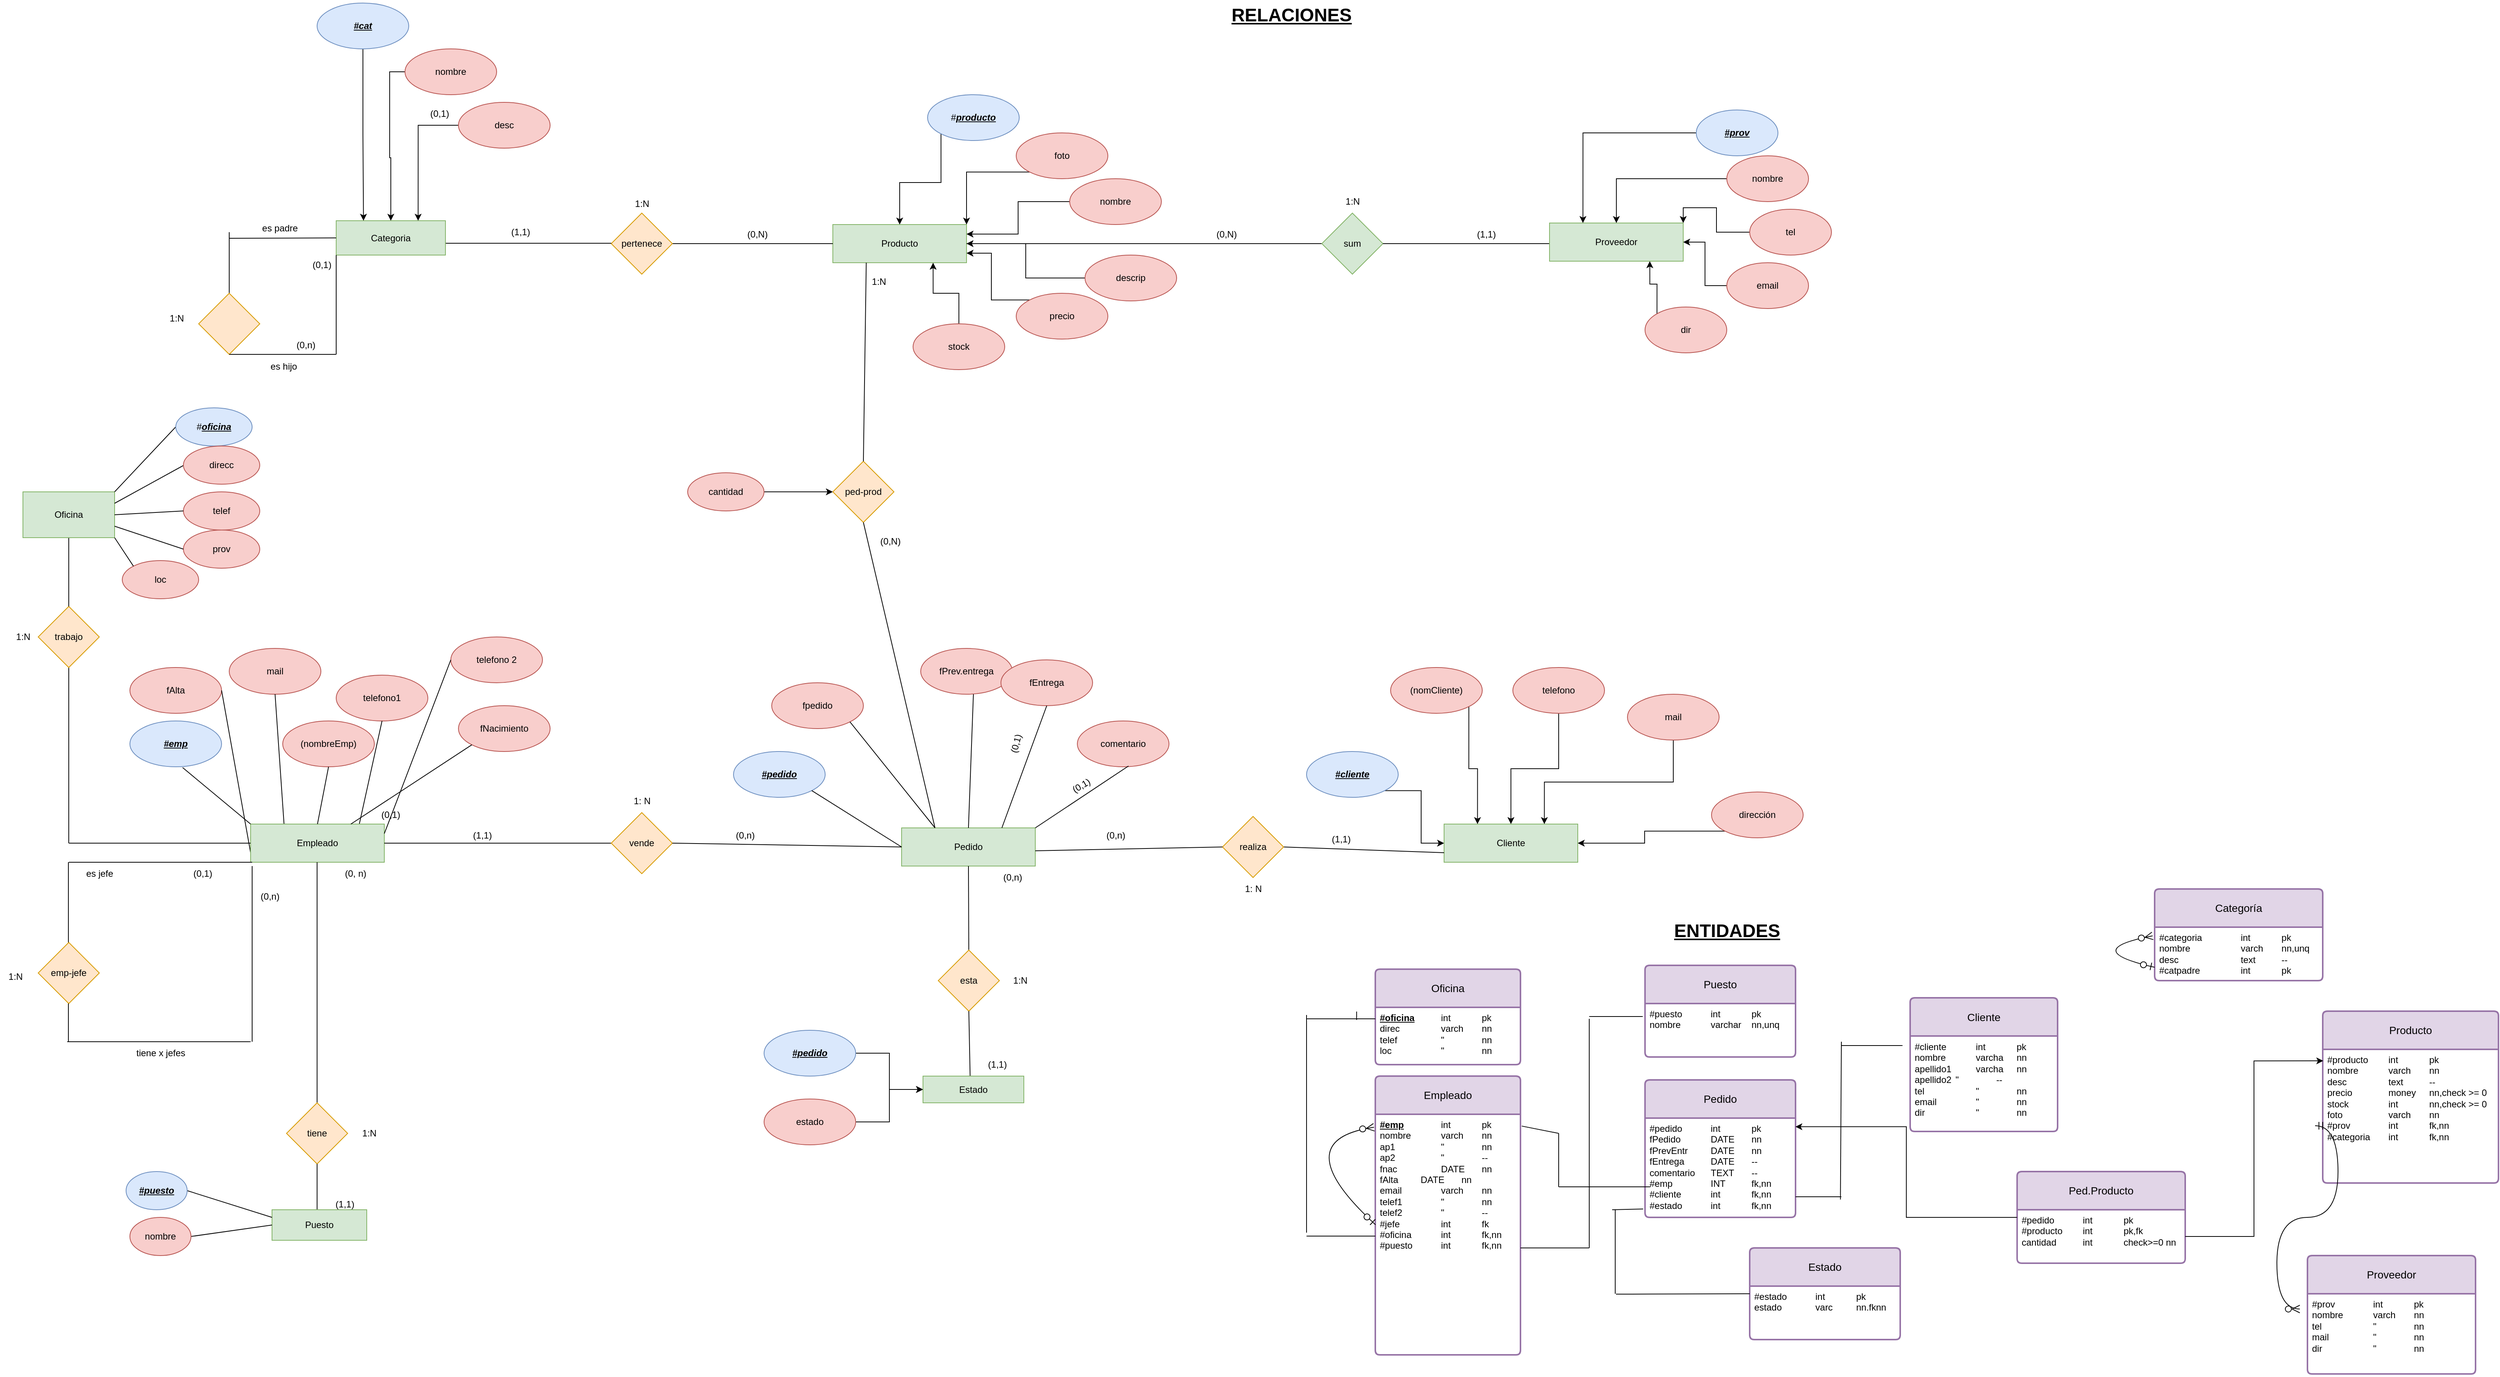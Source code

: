 <mxfile version="24.9.1">
  <diagram id="R2lEEEUBdFMjLlhIrx00" name="Page-1">
    <mxGraphModel grid="1" page="1" gridSize="10" guides="1" tooltips="1" connect="1" arrows="1" fold="1" pageScale="1" pageWidth="850" pageHeight="1100" background="#ffffff" math="0" shadow="0" extFonts="Permanent Marker^https://fonts.googleapis.com/css?family=Permanent+Marker">
      <root>
        <mxCell id="0" />
        <mxCell id="1" parent="0" />
        <mxCell id="6a89wiA3JSUo034GuUQz-4" value="&lt;b&gt;&lt;i&gt;&lt;u&gt;#emp&lt;/u&gt;&lt;/i&gt;&lt;/b&gt;" style="ellipse;whiteSpace=wrap;html=1;fillColor=#dae8fc;strokeColor=#6c8ebf;" vertex="1" parent="1">
          <mxGeometry x="180" y="250" width="120" height="60" as="geometry" />
        </mxCell>
        <mxCell id="6a89wiA3JSUo034GuUQz-5" value="(nombreEmp)" style="ellipse;whiteSpace=wrap;html=1;fillColor=#f8cecc;strokeColor=#b85450;" vertex="1" parent="1">
          <mxGeometry x="380" y="250" width="120" height="60" as="geometry" />
        </mxCell>
        <mxCell id="6a89wiA3JSUo034GuUQz-6" value="fNacimiento" style="ellipse;whiteSpace=wrap;html=1;fillColor=#f8cecc;strokeColor=#b85450;" vertex="1" parent="1">
          <mxGeometry x="610" y="230" width="120" height="60" as="geometry" />
        </mxCell>
        <mxCell id="6a89wiA3JSUo034GuUQz-7" value="fAlta" style="ellipse;whiteSpace=wrap;html=1;fillColor=#f8cecc;strokeColor=#b85450;" vertex="1" parent="1">
          <mxGeometry x="180" y="180" width="120" height="60" as="geometry" />
        </mxCell>
        <mxCell id="6a89wiA3JSUo034GuUQz-8" value="mail" style="ellipse;whiteSpace=wrap;html=1;fillColor=#f8cecc;strokeColor=#b85450;" vertex="1" parent="1">
          <mxGeometry x="310" y="155" width="120" height="60" as="geometry" />
        </mxCell>
        <mxCell id="6a89wiA3JSUo034GuUQz-9" value="telefono1" style="ellipse;whiteSpace=wrap;html=1;fillColor=#f8cecc;strokeColor=#b85450;" vertex="1" parent="1">
          <mxGeometry x="450" y="190" width="120" height="60" as="geometry" />
        </mxCell>
        <mxCell id="6a89wiA3JSUo034GuUQz-10" value="telefono 2" style="ellipse;whiteSpace=wrap;html=1;fillColor=#f8cecc;strokeColor=#b85450;" vertex="1" parent="1">
          <mxGeometry x="600" y="140" width="120" height="60" as="geometry" />
        </mxCell>
        <mxCell id="6a89wiA3JSUo034GuUQz-12" value="" style="endArrow=none;html=1;rounded=0;exitX=0.5;exitY=1;exitDx=0;exitDy=0;entryX=0.75;entryY=1;entryDx=0;entryDy=0;" edge="1" parent="1" source="6a89wiA3JSUo034GuUQz-9" target="6a89wiA3JSUo034GuUQz-3">
          <mxGeometry width="50" height="50" relative="1" as="geometry">
            <mxPoint x="450" y="470" as="sourcePoint" />
            <mxPoint x="500" y="420" as="targetPoint" />
          </mxGeometry>
        </mxCell>
        <mxCell id="6a89wiA3JSUo034GuUQz-13" value="" style="endArrow=none;html=1;rounded=0;exitX=0.5;exitY=1;exitDx=0;exitDy=0;entryX=0.25;entryY=0;entryDx=0;entryDy=0;" edge="1" parent="1" source="6a89wiA3JSUo034GuUQz-8" target="6a89wiA3JSUo034GuUQz-3">
          <mxGeometry width="50" height="50" relative="1" as="geometry">
            <mxPoint x="435" y="508" as="sourcePoint" />
            <mxPoint x="370" y="440" as="targetPoint" />
          </mxGeometry>
        </mxCell>
        <mxCell id="6a89wiA3JSUo034GuUQz-17" value="" style="endArrow=none;html=1;rounded=0;" edge="1" parent="1" source="6a89wiA3JSUo034GuUQz-3">
          <mxGeometry width="50" height="50" relative="1" as="geometry">
            <mxPoint x="450" y="440" as="sourcePoint" />
            <mxPoint x="500" y="390" as="targetPoint" />
          </mxGeometry>
        </mxCell>
        <mxCell id="6a89wiA3JSUo034GuUQz-18" value="" style="endArrow=none;html=1;rounded=0;entryX=0;entryY=0.75;entryDx=0;entryDy=0;exitX=1;exitY=0.5;exitDx=0;exitDy=0;" edge="1" parent="1" source="6a89wiA3JSUo034GuUQz-7" target="6a89wiA3JSUo034GuUQz-3">
          <mxGeometry width="50" height="50" relative="1" as="geometry">
            <mxPoint x="290" y="435" as="sourcePoint" />
            <mxPoint x="293.972" y="370" as="targetPoint" />
          </mxGeometry>
        </mxCell>
        <mxCell id="6a89wiA3JSUo034GuUQz-3" value="Empleado" style="rounded=0;whiteSpace=wrap;html=1;fillColor=#d5e8d4;strokeColor=#82b366;" vertex="1" parent="1">
          <mxGeometry x="338" y="385" width="175" height="50" as="geometry" />
        </mxCell>
        <mxCell id="6a89wiA3JSUo034GuUQz-19" value="" style="endArrow=none;html=1;rounded=0;entryX=0;entryY=0;entryDx=0;entryDy=0;exitX=0.575;exitY=1.017;exitDx=0;exitDy=0;exitPerimeter=0;" edge="1" parent="1" source="6a89wiA3JSUo034GuUQz-4" target="6a89wiA3JSUo034GuUQz-3">
          <mxGeometry width="50" height="50" relative="1" as="geometry">
            <mxPoint x="262" y="330" as="sourcePoint" />
            <mxPoint x="360" y="330" as="targetPoint" />
          </mxGeometry>
        </mxCell>
        <mxCell id="6a89wiA3JSUo034GuUQz-20" value="" style="endArrow=none;html=1;rounded=0;entryX=0.5;entryY=0;entryDx=0;entryDy=0;exitX=0.5;exitY=1;exitDx=0;exitDy=0;" edge="1" parent="1" source="6a89wiA3JSUo034GuUQz-5" target="6a89wiA3JSUo034GuUQz-3">
          <mxGeometry width="50" height="50" relative="1" as="geometry">
            <mxPoint x="370" y="350" as="sourcePoint" />
            <mxPoint x="468" y="350" as="targetPoint" />
          </mxGeometry>
        </mxCell>
        <mxCell id="6a89wiA3JSUo034GuUQz-21" value="" style="endArrow=none;html=1;rounded=0;entryX=0;entryY=1;entryDx=0;entryDy=0;exitX=0.75;exitY=0;exitDx=0;exitDy=0;" edge="1" parent="1" source="6a89wiA3JSUo034GuUQz-3" target="6a89wiA3JSUo034GuUQz-6">
          <mxGeometry width="50" height="50" relative="1" as="geometry">
            <mxPoint x="491" y="360" as="sourcePoint" />
            <mxPoint x="589" y="360" as="targetPoint" />
          </mxGeometry>
        </mxCell>
        <mxCell id="6a89wiA3JSUo034GuUQz-22" value="" style="endArrow=none;html=1;rounded=0;exitX=1;exitY=0.25;exitDx=0;exitDy=0;entryX=0;entryY=0.5;entryDx=0;entryDy=0;" edge="1" parent="1" source="6a89wiA3JSUo034GuUQz-3" target="6a89wiA3JSUo034GuUQz-10">
          <mxGeometry width="50" height="50" relative="1" as="geometry">
            <mxPoint x="522" y="409.5" as="sourcePoint" />
            <mxPoint x="580" y="410" as="targetPoint" />
          </mxGeometry>
        </mxCell>
        <mxCell id="6a89wiA3JSUo034GuUQz-23" value="" style="endArrow=none;html=1;rounded=0;exitX=0;exitY=0.5;exitDx=0;exitDy=0;" edge="1" parent="1" source="6a89wiA3JSUo034GuUQz-3">
          <mxGeometry width="50" height="50" relative="1" as="geometry">
            <mxPoint x="210" y="420" as="sourcePoint" />
            <mxPoint x="100" y="410" as="targetPoint" />
          </mxGeometry>
        </mxCell>
        <mxCell id="6a89wiA3JSUo034GuUQz-25" value="" style="endArrow=none;html=1;rounded=0;" edge="1" parent="1">
          <mxGeometry width="50" height="50" relative="1" as="geometry">
            <mxPoint x="100" y="410" as="sourcePoint" />
            <mxPoint x="100" y="170" as="targetPoint" />
          </mxGeometry>
        </mxCell>
        <mxCell id="6a89wiA3JSUo034GuUQz-26" value="trabajo" style="rhombus;whiteSpace=wrap;html=1;fillColor=#ffe6cc;strokeColor=#d79b00;" vertex="1" parent="1">
          <mxGeometry x="60" y="100" width="80" height="80" as="geometry" />
        </mxCell>
        <mxCell id="6a89wiA3JSUo034GuUQz-27" value="" style="endArrow=none;html=1;rounded=0;" edge="1" parent="1">
          <mxGeometry width="50" height="50" relative="1" as="geometry">
            <mxPoint x="100" y="100" as="sourcePoint" />
            <mxPoint x="100" y="10" as="targetPoint" />
          </mxGeometry>
        </mxCell>
        <mxCell id="6a89wiA3JSUo034GuUQz-28" value="Oficina" style="rounded=0;whiteSpace=wrap;html=1;fillColor=#d5e8d4;strokeColor=#82b366;" vertex="1" parent="1">
          <mxGeometry x="40" y="-50" width="120" height="60" as="geometry" />
        </mxCell>
        <mxCell id="6a89wiA3JSUo034GuUQz-29" value="" style="endArrow=none;html=1;rounded=0;entryX=0;entryY=0.5;entryDx=0;entryDy=0;" edge="1" parent="1" target="6a89wiA3JSUo034GuUQz-31">
          <mxGeometry width="50" height="50" relative="1" as="geometry">
            <mxPoint x="160" y="-50" as="sourcePoint" />
            <mxPoint x="240" y="-120" as="targetPoint" />
          </mxGeometry>
        </mxCell>
        <mxCell id="6a89wiA3JSUo034GuUQz-30" value="" style="endArrow=none;html=1;rounded=0;exitX=1;exitY=0.25;exitDx=0;exitDy=0;" edge="1" parent="1" source="6a89wiA3JSUo034GuUQz-28">
          <mxGeometry width="50" height="50" relative="1" as="geometry">
            <mxPoint x="160" y="-30" as="sourcePoint" />
            <mxPoint x="260" y="-90" as="targetPoint" />
          </mxGeometry>
        </mxCell>
        <mxCell id="6a89wiA3JSUo034GuUQz-31" value="#&lt;b&gt;&lt;i&gt;&lt;u&gt;oficina&lt;/u&gt;&lt;/i&gt;&lt;/b&gt;" style="ellipse;whiteSpace=wrap;html=1;fillColor=#dae8fc;strokeColor=#6c8ebf;" vertex="1" parent="1">
          <mxGeometry x="240" y="-160" width="100" height="50" as="geometry" />
        </mxCell>
        <mxCell id="6a89wiA3JSUo034GuUQz-32" value="direcc" style="ellipse;whiteSpace=wrap;html=1;fillColor=#f8cecc;strokeColor=#b85450;" vertex="1" parent="1">
          <mxGeometry x="250" y="-110" width="100" height="50" as="geometry" />
        </mxCell>
        <mxCell id="6a89wiA3JSUo034GuUQz-33" value="telef" style="ellipse;whiteSpace=wrap;html=1;fillColor=#f8cecc;strokeColor=#b85450;" vertex="1" parent="1">
          <mxGeometry x="250" y="-50" width="100" height="50" as="geometry" />
        </mxCell>
        <mxCell id="6a89wiA3JSUo034GuUQz-34" value="prov" style="ellipse;whiteSpace=wrap;html=1;fillColor=#f8cecc;strokeColor=#b85450;" vertex="1" parent="1">
          <mxGeometry x="250" width="100" height="50" as="geometry" />
        </mxCell>
        <mxCell id="6a89wiA3JSUo034GuUQz-35" value="loc" style="ellipse;whiteSpace=wrap;html=1;fillColor=#f8cecc;strokeColor=#b85450;" vertex="1" parent="1">
          <mxGeometry x="170" y="40" width="100" height="50" as="geometry" />
        </mxCell>
        <mxCell id="6a89wiA3JSUo034GuUQz-36" value="" style="endArrow=none;html=1;rounded=0;entryX=0;entryY=0.5;entryDx=0;entryDy=0;exitX=1;exitY=0.5;exitDx=0;exitDy=0;" edge="1" parent="1" source="6a89wiA3JSUo034GuUQz-28" target="6a89wiA3JSUo034GuUQz-33">
          <mxGeometry width="50" height="50" relative="1" as="geometry">
            <mxPoint x="160" as="sourcePoint" />
            <mxPoint x="240" y="-85" as="targetPoint" />
          </mxGeometry>
        </mxCell>
        <mxCell id="6a89wiA3JSUo034GuUQz-37" value="" style="endArrow=none;html=1;rounded=0;entryX=0;entryY=0.5;entryDx=0;entryDy=0;exitX=1;exitY=0.75;exitDx=0;exitDy=0;" edge="1" parent="1" source="6a89wiA3JSUo034GuUQz-28" target="6a89wiA3JSUo034GuUQz-34">
          <mxGeometry width="50" height="50" relative="1" as="geometry">
            <mxPoint x="170" y="35" as="sourcePoint" />
            <mxPoint x="250" y="-50" as="targetPoint" />
          </mxGeometry>
        </mxCell>
        <mxCell id="6a89wiA3JSUo034GuUQz-38" value="" style="endArrow=none;html=1;rounded=0;entryX=0;entryY=0;entryDx=0;entryDy=0;exitX=1;exitY=1;exitDx=0;exitDy=0;" edge="1" parent="1" source="6a89wiA3JSUo034GuUQz-28" target="6a89wiA3JSUo034GuUQz-35">
          <mxGeometry width="50" height="50" relative="1" as="geometry">
            <mxPoint x="138" y="85" as="sourcePoint" />
            <mxPoint x="218" as="targetPoint" />
          </mxGeometry>
        </mxCell>
        <mxCell id="6a89wiA3JSUo034GuUQz-39" value="1:N" style="text;html=1;align=center;verticalAlign=middle;resizable=0;points=[];autosize=1;strokeColor=none;fillColor=none;" vertex="1" parent="1">
          <mxGeometry x="20" y="125" width="40" height="30" as="geometry" />
        </mxCell>
        <mxCell id="6a89wiA3JSUo034GuUQz-40" value="" style="endArrow=none;html=1;rounded=0;" edge="1" parent="1">
          <mxGeometry width="50" height="50" relative="1" as="geometry">
            <mxPoint x="100" y="435" as="sourcePoint" />
            <mxPoint x="340" y="435" as="targetPoint" />
          </mxGeometry>
        </mxCell>
        <mxCell id="6a89wiA3JSUo034GuUQz-41" value="" style="endArrow=none;html=1;rounded=0;" edge="1" parent="1">
          <mxGeometry width="50" height="50" relative="1" as="geometry">
            <mxPoint x="99.5" y="435" as="sourcePoint" />
            <mxPoint x="99.5" y="545" as="targetPoint" />
          </mxGeometry>
        </mxCell>
        <mxCell id="6a89wiA3JSUo034GuUQz-42" value="emp-jefe" style="rhombus;whiteSpace=wrap;html=1;fillColor=#ffe6cc;strokeColor=#d79b00;" vertex="1" parent="1">
          <mxGeometry x="60" y="540" width="80" height="80" as="geometry" />
        </mxCell>
        <mxCell id="6a89wiA3JSUo034GuUQz-43" value="" style="endArrow=none;html=1;rounded=0;" edge="1" parent="1">
          <mxGeometry width="50" height="50" relative="1" as="geometry">
            <mxPoint x="99.5" y="670" as="sourcePoint" />
            <mxPoint x="99.5" y="620" as="targetPoint" />
          </mxGeometry>
        </mxCell>
        <mxCell id="6a89wiA3JSUo034GuUQz-44" value="" style="endArrow=none;html=1;rounded=0;" edge="1" parent="1">
          <mxGeometry width="50" height="50" relative="1" as="geometry">
            <mxPoint x="98" y="670" as="sourcePoint" />
            <mxPoint x="338" y="670" as="targetPoint" />
          </mxGeometry>
        </mxCell>
        <mxCell id="6a89wiA3JSUo034GuUQz-45" value="" style="endArrow=none;html=1;rounded=0;" edge="1" parent="1">
          <mxGeometry width="50" height="50" relative="1" as="geometry">
            <mxPoint x="340" y="440" as="sourcePoint" />
            <mxPoint x="340" y="670" as="targetPoint" />
          </mxGeometry>
        </mxCell>
        <mxCell id="6a89wiA3JSUo034GuUQz-46" value="es jefe" style="text;html=1;align=center;verticalAlign=middle;resizable=0;points=[];autosize=1;strokeColor=none;fillColor=none;" vertex="1" parent="1">
          <mxGeometry x="110" y="435" width="60" height="30" as="geometry" />
        </mxCell>
        <mxCell id="6a89wiA3JSUo034GuUQz-47" value="(0,1)" style="text;html=1;align=center;verticalAlign=middle;resizable=0;points=[];autosize=1;strokeColor=none;fillColor=none;" vertex="1" parent="1">
          <mxGeometry x="250" y="435" width="50" height="30" as="geometry" />
        </mxCell>
        <mxCell id="6a89wiA3JSUo034GuUQz-49" value="(0,n)" style="text;html=1;align=center;verticalAlign=middle;resizable=0;points=[];autosize=1;strokeColor=none;fillColor=none;" vertex="1" parent="1">
          <mxGeometry x="338" y="465" width="50" height="30" as="geometry" />
        </mxCell>
        <mxCell id="6a89wiA3JSUo034GuUQz-50" value="1:N" style="text;html=1;align=center;verticalAlign=middle;resizable=0;points=[];autosize=1;strokeColor=none;fillColor=none;" vertex="1" parent="1">
          <mxGeometry x="10" y="570" width="40" height="30" as="geometry" />
        </mxCell>
        <mxCell id="6a89wiA3JSUo034GuUQz-51" value="tiene x jefes" style="text;html=1;align=center;verticalAlign=middle;resizable=0;points=[];autosize=1;strokeColor=none;fillColor=none;" vertex="1" parent="1">
          <mxGeometry x="175" y="670" width="90" height="30" as="geometry" />
        </mxCell>
        <mxCell id="6a89wiA3JSUo034GuUQz-52" value="" style="endArrow=none;html=1;rounded=0;" edge="1" parent="1">
          <mxGeometry width="50" height="50" relative="1" as="geometry">
            <mxPoint x="425" y="760" as="sourcePoint" />
            <mxPoint x="425" y="435" as="targetPoint" />
          </mxGeometry>
        </mxCell>
        <mxCell id="6a89wiA3JSUo034GuUQz-53" value="tiene" style="rhombus;whiteSpace=wrap;html=1;fillColor=#ffe6cc;strokeColor=#d79b00;" vertex="1" parent="1">
          <mxGeometry x="385" y="750" width="80" height="80" as="geometry" />
        </mxCell>
        <mxCell id="6a89wiA3JSUo034GuUQz-54" value="" style="endArrow=none;html=1;rounded=0;entryX=0.5;entryY=1;entryDx=0;entryDy=0;" edge="1" parent="1" target="6a89wiA3JSUo034GuUQz-53">
          <mxGeometry width="50" height="50" relative="1" as="geometry">
            <mxPoint x="425" y="900" as="sourcePoint" />
            <mxPoint x="450" y="830" as="targetPoint" />
            <Array as="points" />
          </mxGeometry>
        </mxCell>
        <mxCell id="6a89wiA3JSUo034GuUQz-55" value="Puesto" style="rounded=0;whiteSpace=wrap;html=1;fillColor=#d5e8d4;strokeColor=#82b366;" vertex="1" parent="1">
          <mxGeometry x="366" y="890" width="124" height="40" as="geometry" />
        </mxCell>
        <mxCell id="6a89wiA3JSUo034GuUQz-56" value="" style="endArrow=none;html=1;rounded=0;entryX=0;entryY=0.25;entryDx=0;entryDy=0;exitX=1;exitY=0.5;exitDx=0;exitDy=0;" edge="1" parent="1" source="6a89wiA3JSUo034GuUQz-61" target="6a89wiA3JSUo034GuUQz-55">
          <mxGeometry width="50" height="50" relative="1" as="geometry">
            <mxPoint x="270" y="900" as="sourcePoint" />
            <mxPoint x="320" y="900" as="targetPoint" />
            <Array as="points" />
          </mxGeometry>
        </mxCell>
        <mxCell id="6a89wiA3JSUo034GuUQz-57" value="1:N" style="text;html=1;align=center;verticalAlign=middle;resizable=0;points=[];autosize=1;strokeColor=none;fillColor=none;" vertex="1" parent="1">
          <mxGeometry x="1325" y="575" width="40" height="30" as="geometry" />
        </mxCell>
        <mxCell id="6a89wiA3JSUo034GuUQz-59" value="1:N" style="text;html=1;align=center;verticalAlign=middle;resizable=0;points=[];autosize=1;strokeColor=none;fillColor=none;" vertex="1" parent="1">
          <mxGeometry x="473" y="775" width="40" height="30" as="geometry" />
        </mxCell>
        <mxCell id="6a89wiA3JSUo034GuUQz-60" value="" style="endArrow=none;html=1;rounded=0;entryX=0;entryY=0.5;entryDx=0;entryDy=0;exitX=1;exitY=0.5;exitDx=0;exitDy=0;" edge="1" parent="1" source="6a89wiA3JSUo034GuUQz-63" target="6a89wiA3JSUo034GuUQz-55">
          <mxGeometry width="50" height="50" relative="1" as="geometry">
            <mxPoint x="250" y="960" as="sourcePoint" />
            <mxPoint x="366" y="920" as="targetPoint" />
          </mxGeometry>
        </mxCell>
        <mxCell id="6a89wiA3JSUo034GuUQz-61" value="&lt;b&gt;&lt;i&gt;&lt;u&gt;#puesto&lt;/u&gt;&lt;/i&gt;&lt;/b&gt;" style="ellipse;whiteSpace=wrap;html=1;fillColor=#dae8fc;strokeColor=#6c8ebf;" vertex="1" parent="1">
          <mxGeometry x="175" y="840" width="80" height="50" as="geometry" />
        </mxCell>
        <mxCell id="6a89wiA3JSUo034GuUQz-63" value="nombre" style="ellipse;whiteSpace=wrap;html=1;fillColor=#f8cecc;strokeColor=#b85450;" vertex="1" parent="1">
          <mxGeometry x="180" y="900" width="80" height="50" as="geometry" />
        </mxCell>
        <mxCell id="6a89wiA3JSUo034GuUQz-66" value="(1,1)" style="text;html=1;align=center;verticalAlign=middle;resizable=0;points=[];autosize=1;strokeColor=none;fillColor=none;" vertex="1" parent="1">
          <mxGeometry x="436" y="868" width="50" height="30" as="geometry" />
        </mxCell>
        <mxCell id="6a89wiA3JSUo034GuUQz-67" value="(0, n)" style="text;html=1;align=center;verticalAlign=middle;resizable=0;points=[];autosize=1;strokeColor=none;fillColor=none;" vertex="1" parent="1">
          <mxGeometry x="450" y="435" width="50" height="30" as="geometry" />
        </mxCell>
        <mxCell id="6a89wiA3JSUo034GuUQz-68" value="(0,1)" style="text;html=1;align=center;verticalAlign=middle;resizable=0;points=[];autosize=1;strokeColor=none;fillColor=none;" vertex="1" parent="1">
          <mxGeometry x="496" y="358" width="50" height="30" as="geometry" />
        </mxCell>
        <mxCell id="6a89wiA3JSUo034GuUQz-69" value="Pedido" style="rounded=0;whiteSpace=wrap;html=1;fillColor=#d5e8d4;strokeColor=#82b366;" vertex="1" parent="1">
          <mxGeometry x="1190" y="390" width="175" height="50" as="geometry" />
        </mxCell>
        <mxCell id="6a89wiA3JSUo034GuUQz-70" value="fPrev.entrega" style="ellipse;whiteSpace=wrap;html=1;fillColor=#f8cecc;strokeColor=#b85450;" vertex="1" parent="1">
          <mxGeometry x="1215" y="155" width="120" height="60" as="geometry" />
        </mxCell>
        <mxCell id="6a89wiA3JSUo034GuUQz-71" value="&lt;b&gt;&lt;i&gt;&lt;u&gt;#pedido&lt;/u&gt;&lt;/i&gt;&lt;/b&gt;" style="ellipse;whiteSpace=wrap;html=1;fillColor=#dae8fc;strokeColor=#6c8ebf;" vertex="1" parent="1">
          <mxGeometry x="970" y="290" width="120" height="60" as="geometry" />
        </mxCell>
        <mxCell id="6a89wiA3JSUo034GuUQz-73" value="fpedido" style="ellipse;whiteSpace=wrap;html=1;fillColor=#f8cecc;strokeColor=#b85450;" vertex="1" parent="1">
          <mxGeometry x="1020" y="200" width="120" height="60" as="geometry" />
        </mxCell>
        <mxCell id="6a89wiA3JSUo034GuUQz-74" value="fEntrega" style="ellipse;whiteSpace=wrap;html=1;fillColor=#f8cecc;strokeColor=#b85450;" vertex="1" parent="1">
          <mxGeometry x="1320" y="170" width="120" height="60" as="geometry" />
        </mxCell>
        <mxCell id="6a89wiA3JSUo034GuUQz-75" value="comentario" style="ellipse;whiteSpace=wrap;html=1;fillColor=#f8cecc;strokeColor=#b85450;" vertex="1" parent="1">
          <mxGeometry x="1420" y="250" width="120" height="60" as="geometry" />
        </mxCell>
        <mxCell id="6a89wiA3JSUo034GuUQz-76" style="edgeStyle=orthogonalEdgeStyle;rounded=0;orthogonalLoop=1;jettySize=auto;html=1;exitX=0.5;exitY=1;exitDx=0;exitDy=0;" edge="1" parent="1" source="6a89wiA3JSUo034GuUQz-75" target="6a89wiA3JSUo034GuUQz-75">
          <mxGeometry relative="1" as="geometry" />
        </mxCell>
        <mxCell id="6a89wiA3JSUo034GuUQz-77" value="" style="endArrow=none;html=1;rounded=0;entryX=1;entryY=1;entryDx=0;entryDy=0;exitX=0;exitY=0.5;exitDx=0;exitDy=0;" edge="1" parent="1" source="6a89wiA3JSUo034GuUQz-69" target="6a89wiA3JSUo034GuUQz-71">
          <mxGeometry width="50" height="50" relative="1" as="geometry">
            <mxPoint x="1290" y="350" as="sourcePoint" />
            <mxPoint x="1340" y="300" as="targetPoint" />
          </mxGeometry>
        </mxCell>
        <mxCell id="6a89wiA3JSUo034GuUQz-78" value="" style="endArrow=none;html=1;rounded=0;entryX=1;entryY=1;entryDx=0;entryDy=0;exitX=0.25;exitY=0;exitDx=0;exitDy=0;" edge="1" parent="1" source="6a89wiA3JSUo034GuUQz-69" target="6a89wiA3JSUo034GuUQz-73">
          <mxGeometry width="50" height="50" relative="1" as="geometry">
            <mxPoint x="1248" y="390" as="sourcePoint" />
            <mxPoint x="1130" y="316" as="targetPoint" />
          </mxGeometry>
        </mxCell>
        <mxCell id="6a89wiA3JSUo034GuUQz-79" value="" style="endArrow=none;html=1;rounded=0;entryX=0.575;entryY=1;entryDx=0;entryDy=0;exitX=0.5;exitY=0;exitDx=0;exitDy=0;entryPerimeter=0;" edge="1" parent="1" source="6a89wiA3JSUo034GuUQz-69" target="6a89wiA3JSUo034GuUQz-70">
          <mxGeometry width="50" height="50" relative="1" as="geometry">
            <mxPoint x="1298" y="350" as="sourcePoint" />
            <mxPoint x="1180" y="276" as="targetPoint" />
          </mxGeometry>
        </mxCell>
        <mxCell id="6a89wiA3JSUo034GuUQz-80" value="" style="endArrow=none;html=1;rounded=0;entryX=0.5;entryY=1;entryDx=0;entryDy=0;exitX=0.75;exitY=0;exitDx=0;exitDy=0;" edge="1" parent="1" source="6a89wiA3JSUo034GuUQz-69" target="6a89wiA3JSUo034GuUQz-74">
          <mxGeometry width="50" height="50" relative="1" as="geometry">
            <mxPoint x="1398" y="344" as="sourcePoint" />
            <mxPoint x="1280" y="270" as="targetPoint" />
          </mxGeometry>
        </mxCell>
        <mxCell id="6a89wiA3JSUo034GuUQz-81" value="" style="endArrow=none;html=1;rounded=0;entryX=1;entryY=0;entryDx=0;entryDy=0;exitX=0.558;exitY=0.983;exitDx=0;exitDy=0;exitPerimeter=0;" edge="1" parent="1" source="6a89wiA3JSUo034GuUQz-75" target="6a89wiA3JSUo034GuUQz-69">
          <mxGeometry width="50" height="50" relative="1" as="geometry">
            <mxPoint x="1528" y="410" as="sourcePoint" />
            <mxPoint x="1410" y="336" as="targetPoint" />
          </mxGeometry>
        </mxCell>
        <mxCell id="6a89wiA3JSUo034GuUQz-82" value="" style="endArrow=none;html=1;rounded=0;entryX=0.5;entryY=1;entryDx=0;entryDy=0;" edge="1" parent="1" target="6a89wiA3JSUo034GuUQz-69">
          <mxGeometry width="50" height="50" relative="1" as="geometry">
            <mxPoint x="1278" y="560" as="sourcePoint" />
            <mxPoint x="1260" y="550" as="targetPoint" />
          </mxGeometry>
        </mxCell>
        <mxCell id="6a89wiA3JSUo034GuUQz-83" value="esta" style="rhombus;whiteSpace=wrap;html=1;fillColor=#ffe6cc;strokeColor=#d79b00;" vertex="1" parent="1">
          <mxGeometry x="1238" y="550" width="80" height="80" as="geometry" />
        </mxCell>
        <mxCell id="6a89wiA3JSUo034GuUQz-84" value="" style="endArrow=none;html=1;rounded=0;entryX=0.5;entryY=1;entryDx=0;entryDy=0;" edge="1" parent="1" target="6a89wiA3JSUo034GuUQz-83">
          <mxGeometry width="50" height="50" relative="1" as="geometry">
            <mxPoint x="1280" y="730" as="sourcePoint" />
            <mxPoint x="1290" y="660" as="targetPoint" />
          </mxGeometry>
        </mxCell>
        <mxCell id="6a89wiA3JSUo034GuUQz-85" value="Estado" style="rounded=0;whiteSpace=wrap;html=1;fillColor=#d5e8d4;strokeColor=#82b366;" vertex="1" parent="1">
          <mxGeometry x="1218" y="715" width="132" height="35" as="geometry" />
        </mxCell>
        <mxCell id="6a89wiA3JSUo034GuUQz-89" value="" style="edgeStyle=orthogonalEdgeStyle;rounded=0;orthogonalLoop=1;jettySize=auto;html=1;" edge="1" parent="1" source="6a89wiA3JSUo034GuUQz-86" target="6a89wiA3JSUo034GuUQz-85">
          <mxGeometry relative="1" as="geometry" />
        </mxCell>
        <mxCell id="6a89wiA3JSUo034GuUQz-86" value="&lt;b&gt;&lt;i&gt;&lt;u&gt;#pedido&lt;/u&gt;&lt;/i&gt;&lt;/b&gt;" style="ellipse;whiteSpace=wrap;html=1;fillColor=#dae8fc;strokeColor=#6c8ebf;" vertex="1" parent="1">
          <mxGeometry x="1010" y="655" width="120" height="60" as="geometry" />
        </mxCell>
        <mxCell id="6a89wiA3JSUo034GuUQz-88" value="" style="edgeStyle=orthogonalEdgeStyle;rounded=0;orthogonalLoop=1;jettySize=auto;html=1;" edge="1" parent="1" source="6a89wiA3JSUo034GuUQz-87" target="6a89wiA3JSUo034GuUQz-85">
          <mxGeometry relative="1" as="geometry" />
        </mxCell>
        <mxCell id="6a89wiA3JSUo034GuUQz-87" value="estado" style="ellipse;whiteSpace=wrap;html=1;fillColor=#f8cecc;strokeColor=#b85450;" vertex="1" parent="1">
          <mxGeometry x="1010" y="745" width="120" height="60" as="geometry" />
        </mxCell>
        <mxCell id="6a89wiA3JSUo034GuUQz-90" value="(0,1)" style="text;html=1;align=center;verticalAlign=middle;resizable=0;points=[];autosize=1;strokeColor=none;fillColor=none;rotation=-75;" vertex="1" parent="1">
          <mxGeometry x="1315" y="265" width="50" height="30" as="geometry" />
        </mxCell>
        <mxCell id="6a89wiA3JSUo034GuUQz-93" value="(0,1)" style="text;html=1;align=center;verticalAlign=middle;resizable=0;points=[];autosize=1;strokeColor=none;fillColor=none;rotation=-30;" vertex="1" parent="1">
          <mxGeometry x="1400" y="320" width="50" height="30" as="geometry" />
        </mxCell>
        <mxCell id="6a89wiA3JSUo034GuUQz-94" value="(0,n)" style="text;html=1;align=center;verticalAlign=middle;resizable=0;points=[];autosize=1;strokeColor=none;fillColor=none;rotation=0;" vertex="1" parent="1">
          <mxGeometry x="1310" y="440" width="50" height="30" as="geometry" />
        </mxCell>
        <mxCell id="6a89wiA3JSUo034GuUQz-95" value="(1,1)" style="text;html=1;align=center;verticalAlign=middle;resizable=0;points=[];autosize=1;strokeColor=none;fillColor=none;rotation=0;" vertex="1" parent="1">
          <mxGeometry x="1290" y="685" width="50" height="30" as="geometry" />
        </mxCell>
        <mxCell id="6a89wiA3JSUo034GuUQz-96" value="Cliente" style="rounded=0;whiteSpace=wrap;html=1;fillColor=#d5e8d4;strokeColor=#82b366;" vertex="1" parent="1">
          <mxGeometry x="1900" y="385" width="175" height="50" as="geometry" />
        </mxCell>
        <mxCell id="6a89wiA3JSUo034GuUQz-102" style="edgeStyle=orthogonalEdgeStyle;rounded=0;orthogonalLoop=1;jettySize=auto;html=1;exitX=1;exitY=1;exitDx=0;exitDy=0;entryX=0;entryY=0.5;entryDx=0;entryDy=0;" edge="1" parent="1" source="6a89wiA3JSUo034GuUQz-97" target="6a89wiA3JSUo034GuUQz-96">
          <mxGeometry relative="1" as="geometry" />
        </mxCell>
        <mxCell id="6a89wiA3JSUo034GuUQz-97" value="&lt;b&gt;&lt;i&gt;&lt;u&gt;#cliente&lt;/u&gt;&lt;/i&gt;&lt;/b&gt;" style="ellipse;whiteSpace=wrap;html=1;fillColor=#dae8fc;strokeColor=#6c8ebf;" vertex="1" parent="1">
          <mxGeometry x="1720" y="290" width="120" height="60" as="geometry" />
        </mxCell>
        <mxCell id="6a89wiA3JSUo034GuUQz-103" style="edgeStyle=orthogonalEdgeStyle;rounded=0;orthogonalLoop=1;jettySize=auto;html=1;exitX=1;exitY=1;exitDx=0;exitDy=0;entryX=0.25;entryY=0;entryDx=0;entryDy=0;" edge="1" parent="1" source="6a89wiA3JSUo034GuUQz-98" target="6a89wiA3JSUo034GuUQz-96">
          <mxGeometry relative="1" as="geometry" />
        </mxCell>
        <mxCell id="6a89wiA3JSUo034GuUQz-98" value="(nomCliente)" style="ellipse;whiteSpace=wrap;html=1;fillColor=#f8cecc;strokeColor=#b85450;" vertex="1" parent="1">
          <mxGeometry x="1830" y="180" width="120" height="60" as="geometry" />
        </mxCell>
        <mxCell id="6a89wiA3JSUo034GuUQz-104" style="edgeStyle=orthogonalEdgeStyle;rounded=0;orthogonalLoop=1;jettySize=auto;html=1;exitX=0.5;exitY=1;exitDx=0;exitDy=0;entryX=0.5;entryY=0;entryDx=0;entryDy=0;" edge="1" parent="1" source="6a89wiA3JSUo034GuUQz-99" target="6a89wiA3JSUo034GuUQz-96">
          <mxGeometry relative="1" as="geometry" />
        </mxCell>
        <mxCell id="6a89wiA3JSUo034GuUQz-99" value="telefono" style="ellipse;whiteSpace=wrap;html=1;fillColor=#f8cecc;strokeColor=#b85450;" vertex="1" parent="1">
          <mxGeometry x="1990" y="180" width="120" height="60" as="geometry" />
        </mxCell>
        <mxCell id="6a89wiA3JSUo034GuUQz-105" style="edgeStyle=orthogonalEdgeStyle;rounded=0;orthogonalLoop=1;jettySize=auto;html=1;exitX=0.5;exitY=1;exitDx=0;exitDy=0;entryX=0.75;entryY=0;entryDx=0;entryDy=0;" edge="1" parent="1" source="6a89wiA3JSUo034GuUQz-100" target="6a89wiA3JSUo034GuUQz-96">
          <mxGeometry relative="1" as="geometry" />
        </mxCell>
        <mxCell id="6a89wiA3JSUo034GuUQz-100" value="mail" style="ellipse;whiteSpace=wrap;html=1;fillColor=#f8cecc;strokeColor=#b85450;" vertex="1" parent="1">
          <mxGeometry x="2140" y="215" width="120" height="60" as="geometry" />
        </mxCell>
        <mxCell id="6a89wiA3JSUo034GuUQz-106" style="edgeStyle=orthogonalEdgeStyle;rounded=0;orthogonalLoop=1;jettySize=auto;html=1;exitX=0;exitY=1;exitDx=0;exitDy=0;entryX=1;entryY=0.5;entryDx=0;entryDy=0;" edge="1" parent="1" source="6a89wiA3JSUo034GuUQz-101" target="6a89wiA3JSUo034GuUQz-96">
          <mxGeometry relative="1" as="geometry" />
        </mxCell>
        <mxCell id="6a89wiA3JSUo034GuUQz-101" value="dirección" style="ellipse;whiteSpace=wrap;html=1;fillColor=#f8cecc;strokeColor=#b85450;" vertex="1" parent="1">
          <mxGeometry x="2250" y="343" width="120" height="60" as="geometry" />
        </mxCell>
        <mxCell id="6a89wiA3JSUo034GuUQz-107" value="" style="endArrow=none;html=1;rounded=0;exitX=1;exitY=0.5;exitDx=0;exitDy=0;entryX=0;entryY=0.5;entryDx=0;entryDy=0;" edge="1" parent="1" source="6a89wiA3JSUo034GuUQz-3" target="6a89wiA3JSUo034GuUQz-108">
          <mxGeometry width="50" height="50" relative="1" as="geometry">
            <mxPoint x="590" y="435" as="sourcePoint" />
            <mxPoint x="720" y="410" as="targetPoint" />
          </mxGeometry>
        </mxCell>
        <mxCell id="6a89wiA3JSUo034GuUQz-108" value="vende" style="rhombus;whiteSpace=wrap;html=1;fillColor=#ffe6cc;strokeColor=#d79b00;" vertex="1" parent="1">
          <mxGeometry x="810" y="370" width="80" height="80" as="geometry" />
        </mxCell>
        <mxCell id="6a89wiA3JSUo034GuUQz-109" value="" style="endArrow=none;html=1;rounded=0;exitX=1;exitY=0.5;exitDx=0;exitDy=0;entryX=0;entryY=0.5;entryDx=0;entryDy=0;" edge="1" parent="1" source="6a89wiA3JSUo034GuUQz-108" target="6a89wiA3JSUo034GuUQz-69">
          <mxGeometry width="50" height="50" relative="1" as="geometry">
            <mxPoint x="900" y="465" as="sourcePoint" />
            <mxPoint x="1197" y="465" as="targetPoint" />
          </mxGeometry>
        </mxCell>
        <mxCell id="6a89wiA3JSUo034GuUQz-110" value="(1,1)" style="text;html=1;align=center;verticalAlign=middle;resizable=0;points=[];autosize=1;strokeColor=none;fillColor=none;" vertex="1" parent="1">
          <mxGeometry x="616" y="385" width="50" height="30" as="geometry" />
        </mxCell>
        <mxCell id="6a89wiA3JSUo034GuUQz-112" value="1: N" style="text;html=1;align=center;verticalAlign=middle;resizable=0;points=[];autosize=1;strokeColor=none;fillColor=none;" vertex="1" parent="1">
          <mxGeometry x="825" y="340" width="50" height="30" as="geometry" />
        </mxCell>
        <mxCell id="6a89wiA3JSUo034GuUQz-113" value="(0,n)" style="text;html=1;align=center;verticalAlign=middle;resizable=0;points=[];autosize=1;strokeColor=none;fillColor=none;" vertex="1" parent="1">
          <mxGeometry x="960" y="385" width="50" height="30" as="geometry" />
        </mxCell>
        <mxCell id="6a89wiA3JSUo034GuUQz-114" value="Producto" style="rounded=0;whiteSpace=wrap;html=1;fillColor=#d5e8d4;strokeColor=#82b366;" vertex="1" parent="1">
          <mxGeometry x="1100" y="-400" width="175" height="50" as="geometry" />
        </mxCell>
        <mxCell id="6a89wiA3JSUo034GuUQz-125" style="edgeStyle=orthogonalEdgeStyle;rounded=0;orthogonalLoop=1;jettySize=auto;html=1;exitX=0;exitY=1;exitDx=0;exitDy=0;entryX=1;entryY=0;entryDx=0;entryDy=0;" edge="1" parent="1" source="6a89wiA3JSUo034GuUQz-115" target="6a89wiA3JSUo034GuUQz-114">
          <mxGeometry relative="1" as="geometry" />
        </mxCell>
        <mxCell id="6a89wiA3JSUo034GuUQz-115" value="foto" style="ellipse;whiteSpace=wrap;html=1;fillColor=#f8cecc;strokeColor=#b85450;" vertex="1" parent="1">
          <mxGeometry x="1340" y="-520" width="120" height="60" as="geometry" />
        </mxCell>
        <mxCell id="6a89wiA3JSUo034GuUQz-124" style="edgeStyle=orthogonalEdgeStyle;rounded=0;orthogonalLoop=1;jettySize=auto;html=1;exitX=0;exitY=0.5;exitDx=0;exitDy=0;entryX=1;entryY=0.25;entryDx=0;entryDy=0;" edge="1" parent="1" source="6a89wiA3JSUo034GuUQz-116" target="6a89wiA3JSUo034GuUQz-114">
          <mxGeometry relative="1" as="geometry" />
        </mxCell>
        <mxCell id="6a89wiA3JSUo034GuUQz-116" value="nombre" style="ellipse;whiteSpace=wrap;html=1;fillColor=#f8cecc;strokeColor=#b85450;" vertex="1" parent="1">
          <mxGeometry x="1410" y="-460" width="120" height="60" as="geometry" />
        </mxCell>
        <mxCell id="6a89wiA3JSUo034GuUQz-123" style="edgeStyle=orthogonalEdgeStyle;rounded=0;orthogonalLoop=1;jettySize=auto;html=1;exitX=0;exitY=0.5;exitDx=0;exitDy=0;entryX=1;entryY=0.5;entryDx=0;entryDy=0;" edge="1" parent="1" source="6a89wiA3JSUo034GuUQz-117" target="6a89wiA3JSUo034GuUQz-114">
          <mxGeometry relative="1" as="geometry" />
        </mxCell>
        <mxCell id="6a89wiA3JSUo034GuUQz-117" value="descrip" style="ellipse;whiteSpace=wrap;html=1;fillColor=#f8cecc;strokeColor=#b85450;" vertex="1" parent="1">
          <mxGeometry x="1430" y="-360" width="120" height="60" as="geometry" />
        </mxCell>
        <mxCell id="6a89wiA3JSUo034GuUQz-122" style="edgeStyle=orthogonalEdgeStyle;rounded=0;orthogonalLoop=1;jettySize=auto;html=1;exitX=0;exitY=0;exitDx=0;exitDy=0;entryX=1;entryY=0.75;entryDx=0;entryDy=0;" edge="1" parent="1" source="6a89wiA3JSUo034GuUQz-118" target="6a89wiA3JSUo034GuUQz-114">
          <mxGeometry relative="1" as="geometry" />
        </mxCell>
        <mxCell id="6a89wiA3JSUo034GuUQz-118" value="precio" style="ellipse;whiteSpace=wrap;html=1;fillColor=#f8cecc;strokeColor=#b85450;" vertex="1" parent="1">
          <mxGeometry x="1340" y="-310" width="120" height="60" as="geometry" />
        </mxCell>
        <mxCell id="6a89wiA3JSUo034GuUQz-126" style="edgeStyle=orthogonalEdgeStyle;rounded=0;orthogonalLoop=1;jettySize=auto;html=1;exitX=0;exitY=1;exitDx=0;exitDy=0;entryX=0.5;entryY=0;entryDx=0;entryDy=0;" edge="1" parent="1" source="6a89wiA3JSUo034GuUQz-119" target="6a89wiA3JSUo034GuUQz-114">
          <mxGeometry relative="1" as="geometry" />
        </mxCell>
        <mxCell id="6a89wiA3JSUo034GuUQz-119" value="#&lt;b&gt;&lt;i&gt;&lt;u&gt;producto&lt;/u&gt;&lt;/i&gt;&lt;/b&gt;" style="ellipse;whiteSpace=wrap;html=1;fillColor=#dae8fc;strokeColor=#6c8ebf;" vertex="1" parent="1">
          <mxGeometry x="1224" y="-570" width="120" height="60" as="geometry" />
        </mxCell>
        <mxCell id="6a89wiA3JSUo034GuUQz-121" style="edgeStyle=orthogonalEdgeStyle;rounded=0;orthogonalLoop=1;jettySize=auto;html=1;exitX=0.5;exitY=0;exitDx=0;exitDy=0;entryX=0.75;entryY=1;entryDx=0;entryDy=0;" edge="1" parent="1" source="6a89wiA3JSUo034GuUQz-120" target="6a89wiA3JSUo034GuUQz-114">
          <mxGeometry relative="1" as="geometry" />
        </mxCell>
        <mxCell id="6a89wiA3JSUo034GuUQz-120" value="stock" style="ellipse;whiteSpace=wrap;html=1;fillColor=#f8cecc;strokeColor=#b85450;" vertex="1" parent="1">
          <mxGeometry x="1205" y="-270" width="120" height="60" as="geometry" />
        </mxCell>
        <mxCell id="6a89wiA3JSUo034GuUQz-127" value="" style="endArrow=none;html=1;rounded=0;entryX=0;entryY=0.5;entryDx=0;entryDy=0;" edge="1" parent="1" target="6a89wiA3JSUo034GuUQz-114">
          <mxGeometry width="50" height="50" relative="1" as="geometry">
            <mxPoint x="880" y="-375" as="sourcePoint" />
            <mxPoint x="1040" y="-430" as="targetPoint" />
          </mxGeometry>
        </mxCell>
        <mxCell id="6a89wiA3JSUo034GuUQz-128" value="pertenece" style="rhombus;whiteSpace=wrap;html=1;fillColor=#ffe6cc;strokeColor=#d79b00;" vertex="1" parent="1">
          <mxGeometry x="810" y="-415" width="80" height="80" as="geometry" />
        </mxCell>
        <mxCell id="6a89wiA3JSUo034GuUQz-129" value="" style="endArrow=none;html=1;rounded=0;entryX=0;entryY=0.5;entryDx=0;entryDy=0;" edge="1" parent="1">
          <mxGeometry width="50" height="50" relative="1" as="geometry">
            <mxPoint x="590" y="-375.5" as="sourcePoint" />
            <mxPoint x="810" y="-375.5" as="targetPoint" />
          </mxGeometry>
        </mxCell>
        <mxCell id="6a89wiA3JSUo034GuUQz-130" value="Categoria" style="rounded=0;whiteSpace=wrap;html=1;fillColor=#d5e8d4;strokeColor=#82b366;" vertex="1" parent="1">
          <mxGeometry x="450" y="-405" width="143" height="45" as="geometry" />
        </mxCell>
        <mxCell id="6a89wiA3JSUo034GuUQz-135" style="edgeStyle=orthogonalEdgeStyle;rounded=0;orthogonalLoop=1;jettySize=auto;html=1;exitX=0;exitY=0.5;exitDx=0;exitDy=0;entryX=0.5;entryY=0;entryDx=0;entryDy=0;" edge="1" parent="1" source="6a89wiA3JSUo034GuUQz-131" target="6a89wiA3JSUo034GuUQz-130">
          <mxGeometry relative="1" as="geometry" />
        </mxCell>
        <mxCell id="6a89wiA3JSUo034GuUQz-131" value="nombre" style="ellipse;whiteSpace=wrap;html=1;fillColor=#f8cecc;strokeColor=#b85450;" vertex="1" parent="1">
          <mxGeometry x="540" y="-630" width="120" height="60" as="geometry" />
        </mxCell>
        <mxCell id="6a89wiA3JSUo034GuUQz-134" style="edgeStyle=orthogonalEdgeStyle;rounded=0;orthogonalLoop=1;jettySize=auto;html=1;exitX=0;exitY=0.5;exitDx=0;exitDy=0;entryX=0.75;entryY=0;entryDx=0;entryDy=0;" edge="1" parent="1" source="6a89wiA3JSUo034GuUQz-132" target="6a89wiA3JSUo034GuUQz-130">
          <mxGeometry relative="1" as="geometry" />
        </mxCell>
        <mxCell id="6a89wiA3JSUo034GuUQz-132" value="desc" style="ellipse;whiteSpace=wrap;html=1;fillColor=#f8cecc;strokeColor=#b85450;" vertex="1" parent="1">
          <mxGeometry x="610" y="-560" width="120" height="60" as="geometry" />
        </mxCell>
        <mxCell id="6a89wiA3JSUo034GuUQz-136" style="edgeStyle=orthogonalEdgeStyle;rounded=0;orthogonalLoop=1;jettySize=auto;html=1;exitX=0.5;exitY=1;exitDx=0;exitDy=0;entryX=0.25;entryY=0;entryDx=0;entryDy=0;" edge="1" parent="1" source="6a89wiA3JSUo034GuUQz-133" target="6a89wiA3JSUo034GuUQz-130">
          <mxGeometry relative="1" as="geometry" />
        </mxCell>
        <mxCell id="6a89wiA3JSUo034GuUQz-133" value="&lt;b&gt;&lt;i&gt;&lt;u&gt;#cat&lt;/u&gt;&lt;/i&gt;&lt;/b&gt;" style="ellipse;whiteSpace=wrap;html=1;fillColor=#dae8fc;strokeColor=#6c8ebf;" vertex="1" parent="1">
          <mxGeometry x="425" y="-690" width="120" height="60" as="geometry" />
        </mxCell>
        <mxCell id="6a89wiA3JSUo034GuUQz-137" value="" style="endArrow=none;html=1;rounded=0;entryX=0;entryY=0.5;entryDx=0;entryDy=0;" edge="1" parent="1" target="6a89wiA3JSUo034GuUQz-130">
          <mxGeometry width="50" height="50" relative="1" as="geometry">
            <mxPoint x="310" y="-382" as="sourcePoint" />
            <mxPoint x="410" y="-370" as="targetPoint" />
          </mxGeometry>
        </mxCell>
        <mxCell id="6a89wiA3JSUo034GuUQz-139" value="" style="endArrow=none;html=1;rounded=0;entryX=0.5;entryY=0;entryDx=0;entryDy=0;" edge="1" parent="1" target="6a89wiA3JSUo034GuUQz-140">
          <mxGeometry width="50" height="50" relative="1" as="geometry">
            <mxPoint x="310" y="-390" as="sourcePoint" />
            <mxPoint x="340" y="-290" as="targetPoint" />
          </mxGeometry>
        </mxCell>
        <mxCell id="6a89wiA3JSUo034GuUQz-140" value="" style="rhombus;whiteSpace=wrap;html=1;fillColor=#ffe6cc;strokeColor=#d79b00;" vertex="1" parent="1">
          <mxGeometry x="270" y="-310" width="80" height="80" as="geometry" />
        </mxCell>
        <mxCell id="6a89wiA3JSUo034GuUQz-141" value="" style="endArrow=none;html=1;rounded=0;entryX=0.5;entryY=1;entryDx=0;entryDy=0;" edge="1" parent="1" target="6a89wiA3JSUo034GuUQz-140">
          <mxGeometry width="50" height="50" relative="1" as="geometry">
            <mxPoint x="450" y="-230" as="sourcePoint" />
            <mxPoint x="350" y="-280" as="targetPoint" />
          </mxGeometry>
        </mxCell>
        <mxCell id="6a89wiA3JSUo034GuUQz-142" value="" style="endArrow=none;html=1;rounded=0;exitX=0;exitY=1;exitDx=0;exitDy=0;" edge="1" parent="1" source="6a89wiA3JSUo034GuUQz-130">
          <mxGeometry width="50" height="50" relative="1" as="geometry">
            <mxPoint x="360" y="-360" as="sourcePoint" />
            <mxPoint x="450" y="-230" as="targetPoint" />
          </mxGeometry>
        </mxCell>
        <mxCell id="6a89wiA3JSUo034GuUQz-143" value="&lt;div&gt;es hijo&lt;/div&gt;&lt;div&gt;&lt;br&gt;&lt;/div&gt;" style="text;html=1;align=center;verticalAlign=middle;resizable=0;points=[];autosize=1;strokeColor=none;fillColor=none;" vertex="1" parent="1">
          <mxGeometry x="351" y="-227" width="60" height="40" as="geometry" />
        </mxCell>
        <mxCell id="6a89wiA3JSUo034GuUQz-144" value="es padre" style="text;html=1;align=center;verticalAlign=middle;resizable=0;points=[];autosize=1;strokeColor=none;fillColor=none;" vertex="1" parent="1">
          <mxGeometry x="341" y="-410" width="70" height="30" as="geometry" />
        </mxCell>
        <mxCell id="6a89wiA3JSUo034GuUQz-145" value="1:N" style="text;html=1;align=center;verticalAlign=middle;resizable=0;points=[];autosize=1;strokeColor=none;fillColor=none;" vertex="1" parent="1">
          <mxGeometry x="221" y="-292" width="40" height="30" as="geometry" />
        </mxCell>
        <mxCell id="6a89wiA3JSUo034GuUQz-146" value="(1,1)" style="text;html=1;align=center;verticalAlign=middle;resizable=0;points=[];autosize=1;strokeColor=none;fillColor=none;" vertex="1" parent="1">
          <mxGeometry x="666" y="-405" width="50" height="30" as="geometry" />
        </mxCell>
        <mxCell id="6a89wiA3JSUo034GuUQz-147" value="1:N" style="text;html=1;align=center;verticalAlign=middle;resizable=0;points=[];autosize=1;strokeColor=none;fillColor=none;" vertex="1" parent="1">
          <mxGeometry x="830" y="-442" width="40" height="30" as="geometry" />
        </mxCell>
        <mxCell id="6a89wiA3JSUo034GuUQz-148" value="(0,N)" style="text;html=1;align=center;verticalAlign=middle;resizable=0;points=[];autosize=1;strokeColor=none;fillColor=none;" vertex="1" parent="1">
          <mxGeometry x="976" y="-402" width="50" height="30" as="geometry" />
        </mxCell>
        <mxCell id="6a89wiA3JSUo034GuUQz-149" value="(0,n)" style="text;html=1;align=center;verticalAlign=middle;resizable=0;points=[];autosize=1;strokeColor=none;fillColor=none;" vertex="1" parent="1">
          <mxGeometry x="385" y="-257" width="50" height="30" as="geometry" />
        </mxCell>
        <mxCell id="6a89wiA3JSUo034GuUQz-150" value="(0,1)" style="text;html=1;align=center;verticalAlign=middle;resizable=0;points=[];autosize=1;strokeColor=none;fillColor=none;" vertex="1" parent="1">
          <mxGeometry x="406" y="-362" width="50" height="30" as="geometry" />
        </mxCell>
        <mxCell id="6a89wiA3JSUo034GuUQz-151" value="(0,1)" style="text;html=1;align=center;verticalAlign=middle;resizable=0;points=[];autosize=1;strokeColor=none;fillColor=none;" vertex="1" parent="1">
          <mxGeometry x="560" y="-560" width="50" height="30" as="geometry" />
        </mxCell>
        <mxCell id="6a89wiA3JSUo034GuUQz-152" value="" style="endArrow=none;html=1;rounded=0;exitX=1;exitY=0.5;exitDx=0;exitDy=0;" edge="1" parent="1" source="6a89wiA3JSUo034GuUQz-114">
          <mxGeometry width="50" height="50" relative="1" as="geometry">
            <mxPoint x="1680" y="-360" as="sourcePoint" />
            <mxPoint x="1760" y="-375" as="targetPoint" />
          </mxGeometry>
        </mxCell>
        <mxCell id="6a89wiA3JSUo034GuUQz-153" value="sum" style="rhombus;whiteSpace=wrap;html=1;fillColor=#d5e8d4;strokeColor=#82b366;" vertex="1" parent="1">
          <mxGeometry x="1740" y="-415" width="80" height="80" as="geometry" />
        </mxCell>
        <mxCell id="6a89wiA3JSUo034GuUQz-154" value="" style="endArrow=none;html=1;rounded=0;exitX=1;exitY=0.5;exitDx=0;exitDy=0;" edge="1" parent="1">
          <mxGeometry width="50" height="50" relative="1" as="geometry">
            <mxPoint x="1820" y="-375" as="sourcePoint" />
            <mxPoint x="2060" y="-375" as="targetPoint" />
          </mxGeometry>
        </mxCell>
        <mxCell id="6a89wiA3JSUo034GuUQz-155" value="Proveedor" style="rounded=0;whiteSpace=wrap;html=1;fillColor=#d5e8d4;strokeColor=#82b366;" vertex="1" parent="1">
          <mxGeometry x="2038" y="-402" width="175" height="50" as="geometry" />
        </mxCell>
        <mxCell id="6a89wiA3JSUo034GuUQz-161" style="edgeStyle=orthogonalEdgeStyle;rounded=0;orthogonalLoop=1;jettySize=auto;html=1;exitX=0;exitY=0.5;exitDx=0;exitDy=0;entryX=0.25;entryY=0;entryDx=0;entryDy=0;" edge="1" parent="1" source="6a89wiA3JSUo034GuUQz-156" target="6a89wiA3JSUo034GuUQz-155">
          <mxGeometry relative="1" as="geometry" />
        </mxCell>
        <mxCell id="6a89wiA3JSUo034GuUQz-156" value="&lt;b&gt;&lt;i&gt;&lt;u&gt;#prov&lt;/u&gt;&lt;/i&gt;&lt;/b&gt;" style="ellipse;whiteSpace=wrap;html=1;fillColor=#dae8fc;strokeColor=#6c8ebf;" vertex="1" parent="1">
          <mxGeometry x="2230" y="-550" width="107" height="60" as="geometry" />
        </mxCell>
        <mxCell id="6a89wiA3JSUo034GuUQz-162" style="edgeStyle=orthogonalEdgeStyle;rounded=0;orthogonalLoop=1;jettySize=auto;html=1;exitX=0;exitY=0.5;exitDx=0;exitDy=0;entryX=0.5;entryY=0;entryDx=0;entryDy=0;" edge="1" parent="1" source="6a89wiA3JSUo034GuUQz-157" target="6a89wiA3JSUo034GuUQz-155">
          <mxGeometry relative="1" as="geometry" />
        </mxCell>
        <mxCell id="6a89wiA3JSUo034GuUQz-157" value="nombre" style="ellipse;whiteSpace=wrap;html=1;fillColor=#f8cecc;strokeColor=#b85450;" vertex="1" parent="1">
          <mxGeometry x="2270" y="-490" width="107" height="60" as="geometry" />
        </mxCell>
        <mxCell id="6a89wiA3JSUo034GuUQz-163" style="edgeStyle=orthogonalEdgeStyle;rounded=0;orthogonalLoop=1;jettySize=auto;html=1;exitX=0;exitY=0.5;exitDx=0;exitDy=0;entryX=1;entryY=0;entryDx=0;entryDy=0;" edge="1" parent="1" source="6a89wiA3JSUo034GuUQz-158" target="6a89wiA3JSUo034GuUQz-155">
          <mxGeometry relative="1" as="geometry" />
        </mxCell>
        <mxCell id="6a89wiA3JSUo034GuUQz-158" value="tel" style="ellipse;whiteSpace=wrap;html=1;fillColor=#f8cecc;strokeColor=#b85450;" vertex="1" parent="1">
          <mxGeometry x="2300" y="-420" width="107" height="60" as="geometry" />
        </mxCell>
        <mxCell id="6a89wiA3JSUo034GuUQz-164" style="edgeStyle=orthogonalEdgeStyle;rounded=0;orthogonalLoop=1;jettySize=auto;html=1;exitX=0;exitY=0.5;exitDx=0;exitDy=0;entryX=1;entryY=0.5;entryDx=0;entryDy=0;" edge="1" parent="1" source="6a89wiA3JSUo034GuUQz-159" target="6a89wiA3JSUo034GuUQz-155">
          <mxGeometry relative="1" as="geometry" />
        </mxCell>
        <mxCell id="6a89wiA3JSUo034GuUQz-159" value="email" style="ellipse;whiteSpace=wrap;html=1;fillColor=#f8cecc;strokeColor=#b85450;" vertex="1" parent="1">
          <mxGeometry x="2270" y="-350" width="107" height="60" as="geometry" />
        </mxCell>
        <mxCell id="6a89wiA3JSUo034GuUQz-165" style="edgeStyle=orthogonalEdgeStyle;rounded=0;orthogonalLoop=1;jettySize=auto;html=1;exitX=0;exitY=0;exitDx=0;exitDy=0;entryX=0.75;entryY=1;entryDx=0;entryDy=0;" edge="1" parent="1" source="6a89wiA3JSUo034GuUQz-160" target="6a89wiA3JSUo034GuUQz-155">
          <mxGeometry relative="1" as="geometry" />
        </mxCell>
        <mxCell id="6a89wiA3JSUo034GuUQz-160" value="dir" style="ellipse;whiteSpace=wrap;html=1;fillColor=#f8cecc;strokeColor=#b85450;" vertex="1" parent="1">
          <mxGeometry x="2163" y="-292" width="107" height="60" as="geometry" />
        </mxCell>
        <mxCell id="6a89wiA3JSUo034GuUQz-166" value="1:N" style="text;html=1;align=center;verticalAlign=middle;resizable=0;points=[];autosize=1;strokeColor=none;fillColor=none;" vertex="1" parent="1">
          <mxGeometry x="1760" y="-445" width="40" height="30" as="geometry" />
        </mxCell>
        <mxCell id="6a89wiA3JSUo034GuUQz-168" value="(0,N)" style="text;html=1;align=center;verticalAlign=middle;resizable=0;points=[];autosize=1;strokeColor=none;fillColor=none;" vertex="1" parent="1">
          <mxGeometry x="1590" y="-402" width="50" height="30" as="geometry" />
        </mxCell>
        <mxCell id="6a89wiA3JSUo034GuUQz-169" value="(1,1)" style="text;html=1;align=center;verticalAlign=middle;resizable=0;points=[];autosize=1;strokeColor=none;fillColor=none;" vertex="1" parent="1">
          <mxGeometry x="1930" y="-402" width="50" height="30" as="geometry" />
        </mxCell>
        <mxCell id="6a89wiA3JSUo034GuUQz-170" value="" style="endArrow=none;html=1;rounded=0;entryX=0;entryY=0.75;entryDx=0;entryDy=0;exitX=1;exitY=0.5;exitDx=0;exitDy=0;" edge="1" parent="1" source="6a89wiA3JSUo034GuUQz-171" target="6a89wiA3JSUo034GuUQz-96">
          <mxGeometry width="50" height="50" relative="1" as="geometry">
            <mxPoint x="1670" y="423" as="sourcePoint" />
            <mxPoint x="1550" y="430" as="targetPoint" />
          </mxGeometry>
        </mxCell>
        <mxCell id="6a89wiA3JSUo034GuUQz-171" value="realiza" style="rhombus;whiteSpace=wrap;html=1;fillColor=#ffe6cc;strokeColor=#d79b00;" vertex="1" parent="1">
          <mxGeometry x="1610" y="375" width="80" height="80" as="geometry" />
        </mxCell>
        <mxCell id="6a89wiA3JSUo034GuUQz-172" value="" style="endArrow=none;html=1;rounded=0;entryX=0;entryY=0.5;entryDx=0;entryDy=0;exitX=1;exitY=0.6;exitDx=0;exitDy=0;exitPerimeter=0;" edge="1" parent="1" source="6a89wiA3JSUo034GuUQz-69" target="6a89wiA3JSUo034GuUQz-171">
          <mxGeometry width="50" height="50" relative="1" as="geometry">
            <mxPoint x="1390" y="424.5" as="sourcePoint" />
            <mxPoint x="1620" y="424.5" as="targetPoint" />
          </mxGeometry>
        </mxCell>
        <mxCell id="6a89wiA3JSUo034GuUQz-173" value="1: N" style="text;html=1;align=center;verticalAlign=middle;resizable=0;points=[];autosize=1;strokeColor=none;fillColor=none;" vertex="1" parent="1">
          <mxGeometry x="1625" y="455" width="50" height="30" as="geometry" />
        </mxCell>
        <mxCell id="6a89wiA3JSUo034GuUQz-174" value="(0,n)" style="text;html=1;align=center;verticalAlign=middle;resizable=0;points=[];autosize=1;strokeColor=none;fillColor=none;" vertex="1" parent="1">
          <mxGeometry x="1445" y="385" width="50" height="30" as="geometry" />
        </mxCell>
        <mxCell id="6a89wiA3JSUo034GuUQz-175" value="(1,1)" style="text;html=1;align=center;verticalAlign=middle;resizable=0;points=[];autosize=1;strokeColor=none;fillColor=none;" vertex="1" parent="1">
          <mxGeometry x="1740" y="390" width="50" height="30" as="geometry" />
        </mxCell>
        <mxCell id="6a89wiA3JSUo034GuUQz-176" value="ped-prod" style="rhombus;whiteSpace=wrap;html=1;fillColor=#ffe6cc;strokeColor=#d79b00;" vertex="1" parent="1">
          <mxGeometry x="1100" y="-90" width="80" height="80" as="geometry" />
        </mxCell>
        <mxCell id="6a89wiA3JSUo034GuUQz-177" value="" style="endArrow=none;html=1;rounded=0;entryX=0.25;entryY=1;entryDx=0;entryDy=0;exitX=0.5;exitY=0;exitDx=0;exitDy=0;" edge="1" parent="1" source="6a89wiA3JSUo034GuUQz-176" target="6a89wiA3JSUo034GuUQz-114">
          <mxGeometry width="50" height="50" relative="1" as="geometry">
            <mxPoint x="1160" y="-100" as="sourcePoint" />
            <mxPoint x="1210" y="-150" as="targetPoint" />
          </mxGeometry>
        </mxCell>
        <mxCell id="6a89wiA3JSUo034GuUQz-178" value="" style="endArrow=none;html=1;rounded=0;entryX=0.5;entryY=1;entryDx=0;entryDy=0;exitX=0.25;exitY=0;exitDx=0;exitDy=0;" edge="1" parent="1" source="6a89wiA3JSUo034GuUQz-69" target="6a89wiA3JSUo034GuUQz-176">
          <mxGeometry width="50" height="50" relative="1" as="geometry">
            <mxPoint x="1138" y="240" as="sourcePoint" />
            <mxPoint x="1142" y="-20" as="targetPoint" />
          </mxGeometry>
        </mxCell>
        <mxCell id="6a89wiA3JSUo034GuUQz-180" style="edgeStyle=orthogonalEdgeStyle;rounded=0;orthogonalLoop=1;jettySize=auto;html=1;exitX=1;exitY=0.5;exitDx=0;exitDy=0;entryX=0;entryY=0.5;entryDx=0;entryDy=0;" edge="1" parent="1" source="6a89wiA3JSUo034GuUQz-179" target="6a89wiA3JSUo034GuUQz-176">
          <mxGeometry relative="1" as="geometry" />
        </mxCell>
        <mxCell id="6a89wiA3JSUo034GuUQz-179" value="cantidad" style="ellipse;whiteSpace=wrap;html=1;fillColor=#f8cecc;strokeColor=#b85450;" vertex="1" parent="1">
          <mxGeometry x="910" y="-75" width="100" height="50" as="geometry" />
        </mxCell>
        <mxCell id="6a89wiA3JSUo034GuUQz-181" value="1:N" style="text;html=1;align=center;verticalAlign=middle;resizable=0;points=[];autosize=1;strokeColor=none;fillColor=none;" vertex="1" parent="1">
          <mxGeometry x="1140" y="-340" width="40" height="30" as="geometry" />
        </mxCell>
        <mxCell id="6a89wiA3JSUo034GuUQz-182" value="(0,N)" style="text;html=1;align=center;verticalAlign=middle;resizable=0;points=[];autosize=1;strokeColor=none;fillColor=none;" vertex="1" parent="1">
          <mxGeometry x="1150" width="50" height="30" as="geometry" />
        </mxCell>
        <mxCell id="6a89wiA3JSUo034GuUQz-197" value="Oficina" style="swimlane;childLayout=stackLayout;horizontal=1;startSize=50;horizontalStack=0;rounded=1;fontSize=14;fontStyle=0;strokeWidth=2;resizeParent=0;resizeLast=1;shadow=0;dashed=0;align=center;arcSize=4;whiteSpace=wrap;html=1;fillColor=#e1d5e7;strokeColor=#9673a6;" vertex="1" parent="1">
          <mxGeometry x="1810" y="575" width="190" height="125" as="geometry" />
        </mxCell>
        <mxCell id="6a89wiA3JSUo034GuUQz-198" value="&lt;div&gt;&lt;b&gt;&lt;u&gt;#oficina&lt;/u&gt;&lt;/b&gt; &lt;span style=&quot;white-space: pre;&quot;&gt;&#x9;&lt;/span&gt;&lt;span style=&quot;white-space: pre;&quot;&gt;&#x9;&lt;/span&gt;int&lt;span style=&quot;white-space: pre;&quot;&gt;&#x9;&lt;/span&gt;&lt;span style=&quot;white-space: pre;&quot;&gt;&#x9;&lt;/span&gt;pk&lt;/div&gt;&lt;div&gt;direc&lt;span style=&quot;white-space: pre;&quot;&gt;&#x9;&lt;/span&gt;&lt;span style=&quot;white-space: pre;&quot;&gt;&#x9;&lt;/span&gt;varch&lt;span style=&quot;white-space: pre;&quot;&gt;&#x9;&lt;/span&gt;nn&lt;/div&gt;&lt;div&gt;telef&lt;span style=&quot;white-space: pre;&quot;&gt;&#x9;&lt;/span&gt;&lt;span style=&quot;white-space: pre;&quot;&gt;&#x9;&lt;/span&gt;&lt;span style=&quot;white-space: pre;&quot;&gt;&#x9;&lt;/span&gt;&quot;&lt;span style=&quot;white-space: pre;&quot;&gt;&#x9;&lt;/span&gt;&lt;span style=&quot;white-space: pre;&quot;&gt;&#x9;&lt;/span&gt;nn&lt;/div&gt;&lt;div&gt;loc&lt;span style=&quot;white-space: pre;&quot;&gt;&#x9;&lt;/span&gt;&lt;span style=&quot;white-space: pre;&quot;&gt;&#x9;&lt;/span&gt;&lt;span style=&quot;white-space: pre;&quot;&gt;&#x9;&lt;/span&gt;&quot;&lt;span style=&quot;white-space: pre;&quot;&gt;&#x9;&lt;/span&gt;&lt;span style=&quot;white-space: pre;&quot;&gt;&#x9;&lt;/span&gt;nn&lt;span style=&quot;white-space: pre;&quot;&gt;&lt;br&gt;&lt;/span&gt;&lt;/div&gt;" style="align=left;strokeColor=none;fillColor=none;spacingLeft=4;fontSize=12;verticalAlign=top;resizable=0;rotatable=0;part=1;html=1;" vertex="1" parent="6a89wiA3JSUo034GuUQz-197">
          <mxGeometry y="50" width="190" height="75" as="geometry" />
        </mxCell>
        <mxCell id="6a89wiA3JSUo034GuUQz-200" value="Empleado" style="swimlane;childLayout=stackLayout;horizontal=1;startSize=50;horizontalStack=0;rounded=1;fontSize=14;fontStyle=0;strokeWidth=2;resizeParent=0;resizeLast=1;shadow=0;dashed=0;align=center;arcSize=4;whiteSpace=wrap;html=1;fillColor=#e1d5e7;strokeColor=#9673a6;" vertex="1" parent="1">
          <mxGeometry x="1810" y="715" width="190" height="365" as="geometry" />
        </mxCell>
        <mxCell id="6a89wiA3JSUo034GuUQz-201" value="&lt;div&gt;&lt;b&gt;&lt;u&gt;#emp&lt;/u&gt;&lt;/b&gt; &lt;span style=&quot;white-space: pre;&quot;&gt;&#x9;&lt;/span&gt;&lt;span style=&quot;white-space: pre;&quot;&gt;&#x9;&lt;/span&gt;int&lt;span style=&quot;white-space: pre;&quot;&gt;&#x9;&lt;/span&gt;&lt;span style=&quot;white-space: pre;&quot;&gt;&#x9;&lt;/span&gt;pk&lt;/div&gt;&lt;div&gt;nombre &lt;span style=&quot;white-space: pre;&quot;&gt;&#x9;&lt;/span&gt;&lt;span style=&quot;white-space: pre;&quot;&gt;&#x9;&lt;/span&gt;varch&lt;span style=&quot;white-space: pre;&quot;&gt;&#x9;&lt;/span&gt;nn&lt;/div&gt;&lt;div&gt;ap1&lt;span style=&quot;white-space: pre;&quot;&gt;&#x9;&lt;/span&gt;&lt;span style=&quot;white-space: pre;&quot;&gt;&#x9;&lt;/span&gt;&lt;span style=&quot;white-space: pre;&quot;&gt;&#x9;&lt;/span&gt;&quot;&lt;span style=&quot;white-space: pre;&quot;&gt;&#x9;&lt;/span&gt;&lt;span style=&quot;white-space: pre;&quot;&gt;&#x9;&lt;/span&gt;nn&lt;/div&gt;&lt;div&gt;ap2&lt;span style=&quot;white-space: pre;&quot;&gt;&#x9;&lt;/span&gt;&lt;span style=&quot;white-space: pre;&quot;&gt;&#x9;&lt;/span&gt;&lt;span style=&quot;white-space: pre;&quot;&gt;&#x9;&lt;/span&gt;&quot;&lt;span style=&quot;white-space: pre;&quot;&gt;&#x9;&lt;/span&gt;&lt;span style=&quot;white-space: pre;&quot;&gt;&#x9;&lt;/span&gt;--&lt;/div&gt;&lt;div&gt;fnac&lt;span style=&quot;white-space: pre;&quot;&gt;&#x9;&lt;/span&gt;&lt;span style=&quot;white-space: pre;&quot;&gt;&#x9;&lt;/span&gt;&lt;span style=&quot;white-space: pre;&quot;&gt;&#x9;&lt;/span&gt;DATE&lt;span style=&quot;white-space: pre;&quot;&gt;&#x9;&lt;/span&gt;nn&lt;/div&gt;&lt;div&gt;fAlta&lt;span style=&quot;white-space: pre;&quot;&gt;&#x9;&lt;/span&gt;&lt;span style=&quot;white-space: pre;&quot;&gt;&#x9;&lt;/span&gt;DATE&lt;span style=&quot;white-space: pre;&quot;&gt;&#x9;&lt;/span&gt;nn&lt;/div&gt;&lt;div&gt;email&lt;span style=&quot;white-space: pre;&quot;&gt;&#x9;&lt;/span&gt;&lt;span style=&quot;white-space: pre;&quot;&gt;&#x9;&lt;/span&gt;varch&lt;span style=&quot;white-space: pre;&quot;&gt;&#x9;&lt;/span&gt;nn&lt;/div&gt;&lt;div&gt;telef1&lt;span style=&quot;white-space: pre;&quot;&gt;&#x9;&lt;/span&gt;&lt;span style=&quot;white-space: pre;&quot;&gt;&#x9;&lt;/span&gt;&quot;&lt;span style=&quot;white-space: pre;&quot;&gt;&#x9;&lt;/span&gt;&lt;span style=&quot;white-space: pre;&quot;&gt;&#x9;&lt;/span&gt;nn&lt;/div&gt;&lt;div&gt;telef2&lt;span style=&quot;white-space: pre;&quot;&gt;&#x9;&lt;/span&gt;&lt;span style=&quot;white-space: pre;&quot;&gt;&#x9;&lt;/span&gt;&quot;&lt;span style=&quot;white-space: pre;&quot;&gt;&#x9;&lt;/span&gt;&lt;span style=&quot;white-space: pre;&quot;&gt;&#x9;&lt;/span&gt;--&lt;/div&gt;&lt;div&gt;#jefe&lt;span style=&quot;white-space: pre;&quot;&gt;&#x9;&lt;/span&gt;&lt;span style=&quot;white-space: pre;&quot;&gt;&#x9;&lt;/span&gt;int&lt;span style=&quot;white-space: pre;&quot;&gt;&#x9;&lt;/span&gt;&lt;span style=&quot;white-space: pre;&quot;&gt;&#x9;&lt;/span&gt;fk&lt;/div&gt;&lt;div&gt;#oficina&lt;span style=&quot;white-space: pre;&quot;&gt;&#x9;&lt;/span&gt;&lt;span style=&quot;white-space: pre;&quot;&gt;&#x9;&lt;/span&gt;int&lt;span style=&quot;white-space: pre;&quot;&gt;&#x9;&lt;/span&gt;&lt;span style=&quot;white-space: pre;&quot;&gt;&#x9;&lt;/span&gt;fk,nn&lt;/div&gt;&lt;div&gt;#puesto &lt;span style=&quot;white-space: pre;&quot;&gt;&#x9;&lt;/span&gt;&lt;span style=&quot;white-space: pre;&quot;&gt;&#x9;&lt;/span&gt;int &lt;span style=&quot;white-space: pre;&quot;&gt;&#x9;&lt;/span&gt;&lt;span style=&quot;white-space: pre;&quot;&gt;&#x9;&lt;/span&gt;fk,nn&lt;br&gt;&lt;/div&gt;&lt;div&gt;&lt;br&gt;&lt;/div&gt;&lt;div&gt;&lt;br&gt;&lt;/div&gt;" style="align=left;strokeColor=none;fillColor=none;spacingLeft=4;fontSize=12;verticalAlign=top;resizable=0;rotatable=0;part=1;html=1;" vertex="1" parent="6a89wiA3JSUo034GuUQz-200">
          <mxGeometry y="50" width="190" height="315" as="geometry" />
        </mxCell>
        <mxCell id="6a89wiA3JSUo034GuUQz-252" value="" style="edgeStyle=entityRelationEdgeStyle;fontSize=12;html=1;endArrow=ERzeroToMany;startArrow=ERzeroToOne;rounded=0;startSize=8;endSize=8;curved=1;entryX=-0.009;entryY=0.054;entryDx=0;entryDy=0;entryPerimeter=0;exitX=0.001;exitY=0.459;exitDx=0;exitDy=0;exitPerimeter=0;" edge="1" parent="6a89wiA3JSUo034GuUQz-200" source="6a89wiA3JSUo034GuUQz-201" target="6a89wiA3JSUo034GuUQz-201">
          <mxGeometry width="100" height="100" relative="1" as="geometry">
            <mxPoint x="-20" y="107" as="sourcePoint" />
            <mxPoint x="-23" y="65" as="targetPoint" />
            <Array as="points">
              <mxPoint x="-120" y="84" />
            </Array>
          </mxGeometry>
        </mxCell>
        <mxCell id="6a89wiA3JSUo034GuUQz-206" value="" style="endArrow=none;html=1;rounded=0;entryX=-0.019;entryY=0.058;entryDx=0;entryDy=0;entryPerimeter=0;" edge="1" parent="1">
          <mxGeometry width="50" height="50" relative="1" as="geometry">
            <mxPoint x="1720" y="640" as="sourcePoint" />
            <mxPoint x="1810" y="640" as="targetPoint" />
          </mxGeometry>
        </mxCell>
        <mxCell id="6a89wiA3JSUo034GuUQz-207" value="" style="endArrow=none;html=1;rounded=0;" edge="1" parent="1">
          <mxGeometry width="50" height="50" relative="1" as="geometry">
            <mxPoint x="1720" y="635" as="sourcePoint" />
            <mxPoint x="1720" y="920" as="targetPoint" />
          </mxGeometry>
        </mxCell>
        <mxCell id="6a89wiA3JSUo034GuUQz-208" value="" style="endArrow=none;html=1;rounded=0;entryX=-0.019;entryY=0.058;entryDx=0;entryDy=0;entryPerimeter=0;" edge="1" parent="1">
          <mxGeometry width="50" height="50" relative="1" as="geometry">
            <mxPoint x="1720" y="924.52" as="sourcePoint" />
            <mxPoint x="1810" y="924.52" as="targetPoint" />
          </mxGeometry>
        </mxCell>
        <mxCell id="6a89wiA3JSUo034GuUQz-209" value="|" style="text;html=1;align=center;verticalAlign=middle;resizable=0;points=[];autosize=1;strokeColor=none;fillColor=none;" vertex="1" parent="1">
          <mxGeometry x="1770" y="620" width="30" height="30" as="geometry" />
        </mxCell>
        <mxCell id="6a89wiA3JSUo034GuUQz-211" value="Puesto" style="swimlane;childLayout=stackLayout;horizontal=1;startSize=50;horizontalStack=0;rounded=1;fontSize=14;fontStyle=0;strokeWidth=2;resizeParent=0;resizeLast=1;shadow=0;dashed=0;align=center;arcSize=4;whiteSpace=wrap;html=1;fillColor=#e1d5e7;strokeColor=#9673a6;" vertex="1" parent="1">
          <mxGeometry x="2163" y="570" width="197" height="120" as="geometry" />
        </mxCell>
        <mxCell id="6a89wiA3JSUo034GuUQz-212" value="&lt;div&gt;#puesto&lt;span style=&quot;white-space: pre;&quot;&gt;&#x9;&lt;/span&gt;&lt;span style=&quot;white-space: pre;&quot;&gt;&#x9;&lt;/span&gt;int&lt;span style=&quot;white-space: pre;&quot;&gt;&#x9;&lt;/span&gt;&lt;span style=&quot;white-space: pre;&quot;&gt;&#x9;&lt;/span&gt;pk&lt;/div&gt;&lt;div&gt;nombre&lt;span style=&quot;white-space: pre;&quot;&gt;&#x9;&lt;span style=&quot;white-space: pre;&quot;&gt;&#x9;&lt;/span&gt;varchar&lt;span style=&quot;white-space: pre;&quot;&gt;&#x9;&lt;/span&gt;nn,unq&lt;/span&gt;&lt;/div&gt;&lt;div&gt;&lt;span style=&quot;white-space: pre;&quot;&gt;&lt;br&gt;&lt;/span&gt;&lt;/div&gt;" style="align=left;strokeColor=none;fillColor=none;spacingLeft=4;fontSize=12;verticalAlign=top;resizable=0;rotatable=0;part=1;html=1;" vertex="1" parent="6a89wiA3JSUo034GuUQz-211">
          <mxGeometry y="50" width="197" height="70" as="geometry" />
        </mxCell>
        <mxCell id="6a89wiA3JSUo034GuUQz-214" value="" style="endArrow=none;html=1;rounded=0;" edge="1" parent="1">
          <mxGeometry relative="1" as="geometry">
            <mxPoint x="2000" y="940" as="sourcePoint" />
            <mxPoint x="2090" y="940" as="targetPoint" />
          </mxGeometry>
        </mxCell>
        <mxCell id="6a89wiA3JSUo034GuUQz-215" value="" style="endArrow=none;html=1;rounded=0;" edge="1" parent="1">
          <mxGeometry width="50" height="50" relative="1" as="geometry">
            <mxPoint x="2090" y="640" as="sourcePoint" />
            <mxPoint x="2090" y="940" as="targetPoint" />
          </mxGeometry>
        </mxCell>
        <mxCell id="6a89wiA3JSUo034GuUQz-217" value="" style="endArrow=none;html=1;rounded=0;" edge="1" parent="1">
          <mxGeometry relative="1" as="geometry">
            <mxPoint x="2090" y="637.02" as="sourcePoint" />
            <mxPoint x="2160" y="637.02" as="targetPoint" />
          </mxGeometry>
        </mxCell>
        <mxCell id="6a89wiA3JSUo034GuUQz-218" value="Pedido" style="swimlane;childLayout=stackLayout;horizontal=1;startSize=50;horizontalStack=0;rounded=1;fontSize=14;fontStyle=0;strokeWidth=2;resizeParent=0;resizeLast=1;shadow=0;dashed=0;align=center;arcSize=4;whiteSpace=wrap;html=1;fillColor=#e1d5e7;strokeColor=#9673a6;" vertex="1" parent="1">
          <mxGeometry x="2163" y="720" width="197" height="180" as="geometry" />
        </mxCell>
        <mxCell id="6a89wiA3JSUo034GuUQz-219" value="&lt;div&gt;#pedido&lt;span style=&quot;white-space: pre;&quot;&gt;&#x9;&lt;/span&gt;&lt;span style=&quot;white-space: pre;&quot;&gt;&#x9;&lt;/span&gt;int&lt;span style=&quot;white-space: pre;&quot;&gt;&#x9;&lt;/span&gt;&lt;span style=&quot;white-space: pre;&quot;&gt;&#x9;&lt;/span&gt;pk&lt;/div&gt;&lt;div&gt;fPedido&lt;span style=&quot;white-space: pre;&quot;&gt;&#x9;&lt;/span&gt;&lt;span style=&quot;white-space: pre;&quot;&gt;&#x9;&lt;/span&gt;DATE&lt;span style=&quot;white-space: pre;&quot;&gt;&#x9;&lt;/span&gt;nn&lt;/div&gt;&lt;div&gt;fPrevEntr&lt;span style=&quot;white-space: pre;&quot;&gt;&#x9;&lt;/span&gt;&lt;span style=&quot;white-space: pre;&quot;&gt;&#x9;&lt;/span&gt;DATE&lt;span style=&quot;white-space: pre;&quot;&gt;&#x9;&lt;/span&gt;nn&lt;/div&gt;&lt;div&gt;fEntrega&lt;span style=&quot;white-space: pre;&quot;&gt;&#x9;&lt;/span&gt;&lt;span style=&quot;white-space: pre;&quot;&gt;&#x9;&lt;/span&gt;DATE&lt;span style=&quot;white-space: pre;&quot;&gt;&#x9;&lt;/span&gt;--&lt;/div&gt;&lt;div&gt;comentario&lt;span style=&quot;white-space: pre;&quot;&gt;&#x9;&lt;/span&gt;TEXT&lt;span style=&quot;white-space: pre;&quot;&gt;&#x9;&lt;/span&gt;--&lt;/div&gt;&lt;div&gt;#emp&lt;span style=&quot;white-space: pre;&quot;&gt;&#x9;&lt;/span&gt;&lt;span style=&quot;white-space: pre;&quot;&gt;&#x9;&lt;/span&gt;INT&lt;span style=&quot;white-space: pre;&quot;&gt;&#x9;&lt;/span&gt;&lt;span style=&quot;white-space: pre;&quot;&gt;&#x9;&lt;/span&gt;fk,nn&lt;/div&gt;&lt;div&gt;#cliente &lt;span style=&quot;white-space: pre;&quot;&gt;&#x9;&lt;/span&gt;&lt;span style=&quot;white-space: pre;&quot;&gt;&#x9;&lt;/span&gt;int &lt;span style=&quot;white-space: pre;&quot;&gt;&#x9;&lt;/span&gt;&lt;span style=&quot;white-space: pre;&quot;&gt;&#x9;&lt;/span&gt;fk,nn&lt;br&gt;&lt;/div&gt;&lt;div&gt;#estado&lt;span style=&quot;white-space: pre;&quot;&gt;&#x9;&lt;/span&gt;&lt;span style=&quot;white-space: pre;&quot;&gt;&#x9;&lt;/span&gt;int&lt;span style=&quot;white-space: pre;&quot;&gt;&#x9;&lt;/span&gt;&lt;span style=&quot;white-space: pre;&quot;&gt;&#x9;&lt;/span&gt;fk,nn&lt;br&gt;&lt;/div&gt;" style="align=left;strokeColor=none;fillColor=none;spacingLeft=4;fontSize=12;verticalAlign=top;resizable=0;rotatable=0;part=1;html=1;" vertex="1" parent="6a89wiA3JSUo034GuUQz-218">
          <mxGeometry y="50" width="197" height="130" as="geometry" />
        </mxCell>
        <mxCell id="6a89wiA3JSUo034GuUQz-220" value="Estado" style="swimlane;childLayout=stackLayout;horizontal=1;startSize=50;horizontalStack=0;rounded=1;fontSize=14;fontStyle=0;strokeWidth=2;resizeParent=0;resizeLast=1;shadow=0;dashed=0;align=center;arcSize=4;whiteSpace=wrap;html=1;fillColor=#e1d5e7;strokeColor=#9673a6;" vertex="1" parent="1">
          <mxGeometry x="2300" y="940" width="197" height="120" as="geometry" />
        </mxCell>
        <mxCell id="6a89wiA3JSUo034GuUQz-221" value="&lt;div&gt;#estado&lt;span style=&quot;white-space: pre;&quot;&gt;&#x9;&lt;/span&gt;&lt;span style=&quot;white-space: pre;&quot;&gt;&#x9;&lt;/span&gt;int&lt;span style=&quot;white-space: pre;&quot;&gt;&#x9;&lt;/span&gt;&lt;span style=&quot;white-space: pre;&quot;&gt;&#x9;&lt;/span&gt;pk&lt;/div&gt;&lt;div&gt;estado&lt;span style=&quot;white-space: pre;&quot;&gt;&#x9;&lt;/span&gt;&lt;span style=&quot;white-space: pre;&quot;&gt;&#x9;&lt;/span&gt;varc&lt;span style=&quot;white-space: pre;&quot;&gt;&#x9;&lt;/span&gt;&lt;span style=&quot;white-space: pre;&quot;&gt;&#x9;&lt;/span&gt;nn.fknn&lt;/div&gt;&lt;div&gt;&lt;br/&gt;&lt;/div&gt;" style="align=left;strokeColor=none;fillColor=none;spacingLeft=4;fontSize=12;verticalAlign=top;resizable=0;rotatable=0;part=1;html=1;" vertex="1" parent="6a89wiA3JSUo034GuUQz-220">
          <mxGeometry y="50" width="197" height="70" as="geometry" />
        </mxCell>
        <mxCell id="6a89wiA3JSUo034GuUQz-222" value="" style="endArrow=none;html=1;rounded=0;" edge="1" parent="1">
          <mxGeometry relative="1" as="geometry">
            <mxPoint x="2050" y="860" as="sourcePoint" />
            <mxPoint x="2170" y="860" as="targetPoint" />
          </mxGeometry>
        </mxCell>
        <mxCell id="6a89wiA3JSUo034GuUQz-223" value="" style="endArrow=none;html=1;rounded=0;" edge="1" parent="1">
          <mxGeometry relative="1" as="geometry">
            <mxPoint x="2050" y="790" as="sourcePoint" />
            <mxPoint x="2050" y="860" as="targetPoint" />
          </mxGeometry>
        </mxCell>
        <mxCell id="6a89wiA3JSUo034GuUQz-224" value="" style="endArrow=none;html=1;rounded=0;exitX=1.009;exitY=0.049;exitDx=0;exitDy=0;exitPerimeter=0;" edge="1" parent="1" source="6a89wiA3JSUo034GuUQz-201">
          <mxGeometry relative="1" as="geometry">
            <mxPoint x="2010" y="800" as="sourcePoint" />
            <mxPoint x="2050" y="790" as="targetPoint" />
            <Array as="points" />
          </mxGeometry>
        </mxCell>
        <mxCell id="6a89wiA3JSUo034GuUQz-225" value="" style="endArrow=none;html=1;rounded=0;" edge="1" parent="1">
          <mxGeometry relative="1" as="geometry">
            <mxPoint x="2120" y="890" as="sourcePoint" />
            <mxPoint x="2160.5" y="889.05" as="targetPoint" />
          </mxGeometry>
        </mxCell>
        <mxCell id="6a89wiA3JSUo034GuUQz-226" value="" style="endArrow=none;html=1;rounded=0;" edge="1" parent="1">
          <mxGeometry relative="1" as="geometry">
            <mxPoint x="2124" y="890" as="sourcePoint" />
            <mxPoint x="2124" y="1000" as="targetPoint" />
          </mxGeometry>
        </mxCell>
        <mxCell id="6a89wiA3JSUo034GuUQz-227" value="" style="endArrow=none;html=1;rounded=0;entryX=0;entryY=0.5;entryDx=0;entryDy=0;" edge="1" parent="1" target="6a89wiA3JSUo034GuUQz-220">
          <mxGeometry relative="1" as="geometry">
            <mxPoint x="2125" y="1000.47" as="sourcePoint" />
            <mxPoint x="2165.5" y="999.52" as="targetPoint" />
            <Array as="points">
              <mxPoint x="2145" y="1000.47" />
            </Array>
          </mxGeometry>
        </mxCell>
        <mxCell id="6a89wiA3JSUo034GuUQz-228" value="Cliente" style="swimlane;childLayout=stackLayout;horizontal=1;startSize=50;horizontalStack=0;rounded=1;fontSize=14;fontStyle=0;strokeWidth=2;resizeParent=0;resizeLast=1;shadow=0;dashed=0;align=center;arcSize=4;whiteSpace=wrap;html=1;fillColor=#e1d5e7;strokeColor=#9673a6;" vertex="1" parent="1">
          <mxGeometry x="2510" y="612.5" width="193" height="175" as="geometry" />
        </mxCell>
        <mxCell id="6a89wiA3JSUo034GuUQz-229" value="&lt;div&gt;#cliente&lt;span style=&quot;white-space: pre;&quot;&gt;&#x9;&lt;/span&gt;&lt;span style=&quot;white-space: pre;&quot;&gt;&#x9;&lt;/span&gt;int&lt;span style=&quot;white-space: pre;&quot;&gt;&#x9;&lt;/span&gt;&lt;span style=&quot;white-space: pre;&quot;&gt;&#x9;&lt;/span&gt;pk&lt;/div&gt;&lt;div&gt;nombre&lt;span style=&quot;white-space: pre;&quot;&gt;&#x9;&lt;/span&gt;&lt;span style=&quot;white-space: pre;&quot;&gt;&#x9;&lt;/span&gt;varcha&lt;span style=&quot;white-space: pre;&quot;&gt;&#x9;&lt;/span&gt;nn&lt;/div&gt;&lt;div&gt;apellido1&lt;span style=&quot;white-space: pre;&quot;&gt;&#x9;&lt;/span&gt;&lt;span style=&quot;white-space: pre;&quot;&gt;&#x9;&lt;/span&gt;varcha&lt;span style=&quot;white-space: pre;&quot;&gt;&#x9;&lt;/span&gt;nn&lt;/div&gt;&lt;div&gt;apellido2 &lt;span style=&quot;white-space: pre;&quot;&gt;&#x9;&lt;/span&gt;&quot;&lt;span style=&quot;white-space: pre;&quot;&gt;&#x9;&lt;/span&gt;&lt;span style=&quot;white-space: pre;&quot;&gt;&#x9;&lt;/span&gt;--&lt;/div&gt;&lt;div&gt;tel&lt;span style=&quot;white-space: pre;&quot;&gt;&#x9;&lt;/span&gt;&lt;span style=&quot;white-space: pre;&quot;&gt;&#x9;&lt;/span&gt;&lt;span style=&quot;white-space: pre;&quot;&gt;&#x9;&lt;/span&gt;&quot;&lt;span style=&quot;white-space: pre;&quot;&gt;&#x9;&lt;/span&gt;&lt;span style=&quot;white-space: pre;&quot;&gt;&#x9;&lt;/span&gt;nn&lt;/div&gt;&lt;div&gt;email&lt;span style=&quot;white-space: pre;&quot;&gt;&#x9;&lt;/span&gt;&lt;span style=&quot;white-space: pre;&quot;&gt;&#x9;&lt;/span&gt;&quot;&lt;span style=&quot;white-space: pre;&quot;&gt;&#x9;&lt;/span&gt;&lt;span style=&quot;white-space: pre;&quot;&gt;&#x9;&lt;/span&gt;nn&lt;/div&gt;&lt;div&gt;dir&lt;span style=&quot;white-space: pre;&quot;&gt;&#x9;&lt;/span&gt;&lt;span style=&quot;white-space: pre;&quot;&gt;&#x9;&lt;/span&gt;&lt;span style=&quot;white-space: pre;&quot;&gt;&#x9;&lt;/span&gt;&quot;&lt;span style=&quot;white-space: pre;&quot;&gt;&#x9;&lt;/span&gt;&lt;span style=&quot;white-space: pre;&quot;&gt;&#x9;&lt;/span&gt;nn&lt;br&gt;&lt;/div&gt;" style="align=left;strokeColor=none;fillColor=none;spacingLeft=4;fontSize=12;verticalAlign=top;resizable=0;rotatable=0;part=1;html=1;" vertex="1" parent="6a89wiA3JSUo034GuUQz-228">
          <mxGeometry y="50" width="193" height="125" as="geometry" />
        </mxCell>
        <mxCell id="6a89wiA3JSUo034GuUQz-231" value="Producto" style="swimlane;childLayout=stackLayout;horizontal=1;startSize=50;horizontalStack=0;rounded=1;fontSize=14;fontStyle=0;strokeWidth=2;resizeParent=0;resizeLast=1;shadow=0;dashed=0;align=center;arcSize=4;whiteSpace=wrap;html=1;fillColor=#e1d5e7;strokeColor=#9673a6;" vertex="1" parent="1">
          <mxGeometry x="3050" y="630" width="230" height="225" as="geometry" />
        </mxCell>
        <mxCell id="6a89wiA3JSUo034GuUQz-232" value="&lt;div&gt;#producto&lt;span style=&quot;white-space: pre;&quot;&gt;&#x9;&lt;/span&gt;int&lt;span style=&quot;white-space: pre;&quot;&gt;&#x9;&lt;/span&gt;&lt;span style=&quot;white-space: pre;&quot;&gt;&#x9;&lt;/span&gt;pk&lt;/div&gt;&lt;div&gt;nombre&lt;span style=&quot;white-space: pre;&quot;&gt;&lt;span style=&quot;white-space: pre;&quot;&gt;&#x9;&lt;/span&gt;&lt;span style=&quot;white-space: pre;&quot;&gt;&#x9;&lt;/span&gt;varch&lt;span style=&quot;white-space: pre;&quot;&gt;&#x9;&lt;/span&gt;nn&lt;br&gt;&lt;/span&gt;&lt;/div&gt;&lt;div&gt;&lt;span style=&quot;white-space: pre;&quot;&gt;desc&lt;span style=&quot;white-space: pre;&quot;&gt;&#x9;&lt;/span&gt;&lt;span style=&quot;white-space: pre;&quot;&gt;&#x9;&lt;/span&gt;text&lt;span style=&quot;white-space: pre;&quot;&gt;&#x9;&lt;/span&gt;&lt;span style=&quot;white-space: pre;&quot;&gt;&#x9;&lt;/span&gt;--&lt;/span&gt;&lt;/div&gt;&lt;div&gt;&lt;span style=&quot;white-space: pre;&quot;&gt;precio&lt;span style=&quot;white-space: pre;&quot;&gt;&#x9;&lt;/span&gt;&lt;span style=&quot;white-space: pre;&quot;&gt;&#x9;&lt;/span&gt;money&lt;span style=&quot;white-space: pre;&quot;&gt;&#x9;&lt;/span&gt;nn,check &amp;gt;= 0&lt;/span&gt;&lt;/div&gt;&lt;div&gt;stock&lt;span style=&quot;white-space: pre;&quot;&gt;&#x9;&lt;/span&gt;&lt;span style=&quot;white-space: pre;&quot;&gt;&#x9;int&lt;span style=&quot;white-space: pre;&quot;&gt;&#x9;&lt;/span&gt;&lt;span style=&quot;white-space: pre;&quot;&gt;&#x9;&lt;/span&gt;nn,check &amp;gt;= 0&lt;/span&gt;&lt;/div&gt;&lt;div&gt;foto&lt;span style=&quot;white-space: pre;&quot;&gt;&#x9;&lt;/span&gt;&lt;span style=&quot;white-space: pre;&quot;&gt;&#x9;&lt;/span&gt;&lt;span style=&quot;white-space: pre;&quot;&gt;&#x9;&lt;/span&gt;varch&lt;span style=&quot;white-space: pre;&quot;&gt;&#x9;&lt;/span&gt;nn&lt;span style=&quot;white-space: pre;&quot;&gt;&#x9;&lt;/span&gt;&lt;/div&gt;&lt;div&gt;&lt;span style=&quot;white-space: pre;&quot;&gt;#prov&lt;span style=&quot;white-space: pre;&quot;&gt;&#x9;&lt;/span&gt;&lt;span style=&quot;white-space: pre;&quot;&gt;&#x9;&lt;/span&gt;int&lt;span style=&quot;white-space: pre;&quot;&gt;&#x9;&lt;/span&gt;&lt;span style=&quot;white-space: pre;&quot;&gt;&#x9;&lt;/span&gt;fk,nn&lt;/span&gt;&lt;/div&gt;&lt;div&gt;&lt;span style=&quot;white-space: pre;&quot;&gt;#categoria&lt;span style=&quot;white-space: pre;&quot;&gt;&#x9;&lt;/span&gt;int&lt;span style=&quot;white-space: pre;&quot;&gt;&#x9;&lt;/span&gt;&lt;span style=&quot;white-space: pre;&quot;&gt;&#x9;&lt;/span&gt;fk,nn&lt;br&gt;&lt;/span&gt;&lt;/div&gt;" style="align=left;strokeColor=none;fillColor=none;spacingLeft=4;fontSize=12;verticalAlign=top;resizable=0;rotatable=0;part=1;html=1;" vertex="1" parent="6a89wiA3JSUo034GuUQz-231">
          <mxGeometry y="50" width="230" height="175" as="geometry" />
        </mxCell>
        <mxCell id="6a89wiA3JSUo034GuUQz-234" value="" style="line;strokeWidth=1;rotatable=0;dashed=0;labelPosition=right;align=left;verticalAlign=middle;spacingTop=0;spacingLeft=6;points=[];portConstraint=eastwest;" vertex="1" parent="1">
          <mxGeometry x="2360" y="868" width="60" height="10" as="geometry" />
        </mxCell>
        <mxCell id="6a89wiA3JSUo034GuUQz-237" value="" style="endArrow=none;html=1;rounded=0;exitX=0.979;exitY=0.857;exitDx=0;exitDy=0;exitPerimeter=0;" edge="1" parent="1" source="6a89wiA3JSUo034GuUQz-234">
          <mxGeometry width="50" height="50" relative="1" as="geometry">
            <mxPoint x="2410" y="810" as="sourcePoint" />
            <mxPoint x="2420" y="670" as="targetPoint" />
          </mxGeometry>
        </mxCell>
        <mxCell id="6a89wiA3JSUo034GuUQz-238" value="" style="line;strokeWidth=1;rotatable=0;dashed=0;labelPosition=right;align=left;verticalAlign=middle;spacingTop=0;spacingLeft=6;points=[];portConstraint=eastwest;" vertex="1" parent="1">
          <mxGeometry x="2420" y="670" width="80" height="10" as="geometry" />
        </mxCell>
        <mxCell id="6a89wiA3JSUo034GuUQz-239" value="Ped.Producto" style="swimlane;childLayout=stackLayout;horizontal=1;startSize=50;horizontalStack=0;rounded=1;fontSize=14;fontStyle=0;strokeWidth=2;resizeParent=0;resizeLast=1;shadow=0;dashed=0;align=center;arcSize=4;whiteSpace=wrap;html=1;fillColor=#e1d5e7;strokeColor=#9673a6;" vertex="1" parent="1">
          <mxGeometry x="2650" y="840" width="220" height="120" as="geometry" />
        </mxCell>
        <mxCell id="6a89wiA3JSUo034GuUQz-240" value="&lt;div&gt;#pedido&lt;span style=&quot;white-space: pre;&quot;&gt;&#x9;&lt;/span&gt;&lt;span style=&quot;white-space: pre;&quot;&gt;&#x9;&lt;/span&gt;int&lt;span style=&quot;white-space: pre;&quot;&gt;&#x9;&lt;/span&gt;&lt;span style=&quot;white-space: pre;&quot;&gt;&#x9;&lt;/span&gt;pk&lt;/div&gt;&lt;div&gt;#producto&lt;span style=&quot;white-space: pre;&quot;&gt;&#x9;&lt;/span&gt;int&lt;span style=&quot;white-space: pre;&quot;&gt;&#x9;&lt;/span&gt;&lt;span style=&quot;white-space: pre;&quot;&gt;&#x9;&lt;/span&gt;pk,fk&lt;/div&gt;&lt;div&gt;cantidad&lt;span style=&quot;white-space: pre;&quot;&gt;&#x9;&lt;/span&gt;&lt;span style=&quot;white-space: pre;&quot;&gt;&#x9;&lt;/span&gt;int&lt;span style=&quot;white-space: pre;&quot;&gt;&#x9;&lt;/span&gt;&lt;span style=&quot;white-space: pre;&quot;&gt;&#x9;&lt;/span&gt;check&amp;gt;=0 nn&lt;br&gt;&lt;/div&gt;" style="align=left;strokeColor=none;fillColor=none;spacingLeft=4;fontSize=12;verticalAlign=top;resizable=0;rotatable=0;part=1;html=1;" vertex="1" parent="6a89wiA3JSUo034GuUQz-239">
          <mxGeometry y="50" width="220" height="70" as="geometry" />
        </mxCell>
        <mxCell id="6a89wiA3JSUo034GuUQz-242" style="edgeStyle=orthogonalEdgeStyle;rounded=0;orthogonalLoop=1;jettySize=auto;html=1;exitX=1;exitY=0.5;exitDx=0;exitDy=0;entryX=0.003;entryY=0.086;entryDx=0;entryDy=0;entryPerimeter=0;" edge="1" parent="1" source="6a89wiA3JSUo034GuUQz-240" target="6a89wiA3JSUo034GuUQz-232">
          <mxGeometry relative="1" as="geometry" />
        </mxCell>
        <mxCell id="6a89wiA3JSUo034GuUQz-243" style="edgeStyle=orthogonalEdgeStyle;rounded=0;orthogonalLoop=1;jettySize=auto;html=1;exitX=0;exitY=0.5;exitDx=0;exitDy=0;entryX=0.999;entryY=0.087;entryDx=0;entryDy=0;entryPerimeter=0;" edge="1" parent="1" source="6a89wiA3JSUo034GuUQz-239" target="6a89wiA3JSUo034GuUQz-219">
          <mxGeometry relative="1" as="geometry" />
        </mxCell>
        <mxCell id="6a89wiA3JSUo034GuUQz-244" value="ENTIDADES" style="text;html=1;align=center;verticalAlign=middle;resizable=0;points=[];autosize=1;strokeColor=none;fillColor=none;fontSize=24;fontStyle=5" vertex="1" parent="1">
          <mxGeometry x="2190" y="505" width="160" height="40" as="geometry" />
        </mxCell>
        <mxCell id="6a89wiA3JSUo034GuUQz-245" value="RELACIONES" style="text;html=1;align=center;verticalAlign=middle;resizable=0;points=[];autosize=1;strokeColor=none;fillColor=none;fontSize=24;fontStyle=5" vertex="1" parent="1">
          <mxGeometry x="1610" y="-694" width="180" height="40" as="geometry" />
        </mxCell>
        <mxCell id="6a89wiA3JSUo034GuUQz-246" value="Categoría" style="swimlane;childLayout=stackLayout;horizontal=1;startSize=50;horizontalStack=0;rounded=1;fontSize=14;fontStyle=0;strokeWidth=2;resizeParent=0;resizeLast=1;shadow=0;dashed=0;align=center;arcSize=4;whiteSpace=wrap;html=1;fillColor=#e1d5e7;strokeColor=#9673a6;" vertex="1" parent="1">
          <mxGeometry x="2830" y="470" width="220" height="120" as="geometry" />
        </mxCell>
        <mxCell id="6a89wiA3JSUo034GuUQz-247" value="&lt;div&gt;#categoria&lt;span style=&quot;white-space: pre;&quot;&gt;&#x9;&lt;/span&gt;&lt;span style=&quot;white-space: pre;&quot;&gt;&#x9;&lt;/span&gt;int&lt;span style=&quot;white-space: pre;&quot;&gt;&#x9;&lt;/span&gt;&lt;span style=&quot;white-space: pre;&quot;&gt;&#x9;&lt;/span&gt;pk&lt;/div&gt;&lt;div&gt;nombre&lt;span style=&quot;white-space: pre;&quot;&gt;&#x9;&lt;/span&gt;&lt;span style=&quot;white-space: pre;&quot;&gt;&#x9;&lt;/span&gt;&lt;span style=&quot;white-space: pre;&quot;&gt;&#x9;&lt;/span&gt;varch&lt;span style=&quot;white-space: pre;&quot;&gt;&#x9;&lt;/span&gt;nn,unq&lt;/div&gt;&lt;div&gt;desc&lt;span style=&quot;white-space: pre;&quot;&gt;&#x9;&lt;/span&gt;&lt;span style=&quot;white-space: pre;&quot;&gt;&#x9;&lt;/span&gt;&lt;span style=&quot;white-space: pre;&quot;&gt;&#x9;&lt;/span&gt;text&lt;span style=&quot;white-space: pre;&quot;&gt;&#x9;&lt;/span&gt;&lt;span style=&quot;white-space: pre;&quot;&gt;&#x9;&lt;/span&gt;--&lt;/div&gt;&lt;div&gt;#catpadre&lt;span style=&quot;white-space: pre;&quot;&gt;&#x9;&lt;/span&gt;&lt;span style=&quot;white-space: pre;&quot;&gt;&#x9;&lt;/span&gt;int&lt;span style=&quot;white-space: pre;&quot;&gt;&#x9;&lt;/span&gt;&lt;span style=&quot;white-space: pre;&quot;&gt;&#x9;&lt;/span&gt;pk&lt;br&gt;&lt;/div&gt;" style="align=left;strokeColor=none;fillColor=none;spacingLeft=4;fontSize=12;verticalAlign=top;resizable=0;rotatable=0;part=1;html=1;" vertex="1" parent="6a89wiA3JSUo034GuUQz-246">
          <mxGeometry y="50" width="220" height="70" as="geometry" />
        </mxCell>
        <mxCell id="6a89wiA3JSUo034GuUQz-250" value="" style="edgeStyle=entityRelationEdgeStyle;fontSize=12;html=1;endArrow=ERzeroToMany;startArrow=ERzeroToOne;rounded=0;startSize=8;endSize=8;curved=1;entryX=-0.012;entryY=0.163;entryDx=0;entryDy=0;entryPerimeter=0;exitX=0;exitY=0.75;exitDx=0;exitDy=0;" edge="1" parent="6a89wiA3JSUo034GuUQz-246" source="6a89wiA3JSUo034GuUQz-247" target="6a89wiA3JSUo034GuUQz-247">
          <mxGeometry width="100" height="100" relative="1" as="geometry">
            <mxPoint x="-110" y="100" as="sourcePoint" />
            <mxPoint x="-10" as="targetPoint" />
            <Array as="points">
              <mxPoint x="-100" y="80" />
            </Array>
          </mxGeometry>
        </mxCell>
        <mxCell id="6a89wiA3JSUo034GuUQz-248" value="Proveedor" style="swimlane;childLayout=stackLayout;horizontal=1;startSize=50;horizontalStack=0;rounded=1;fontSize=14;fontStyle=0;strokeWidth=2;resizeParent=0;resizeLast=1;shadow=0;dashed=0;align=center;arcSize=4;whiteSpace=wrap;html=1;fillColor=#e1d5e7;strokeColor=#9673a6;" vertex="1" parent="1">
          <mxGeometry x="3030" y="950" width="220" height="155" as="geometry" />
        </mxCell>
        <mxCell id="6a89wiA3JSUo034GuUQz-249" value="&lt;div&gt;#prov&lt;span style=&quot;white-space: pre;&quot;&gt;&#x9;&lt;/span&gt;&lt;span style=&quot;white-space: pre;&quot;&gt;&#x9;&lt;/span&gt;int&lt;span style=&quot;white-space: pre;&quot;&gt;&#x9;&lt;/span&gt;&lt;span style=&quot;white-space: pre;&quot;&gt;&#x9;&lt;/span&gt;pk&lt;/div&gt;&lt;div&gt;nombre&lt;span style=&quot;white-space: pre;&quot;&gt;&#x9;&lt;/span&gt;&lt;span style=&quot;white-space: pre;&quot;&gt;&#x9;&lt;/span&gt;varch&lt;span style=&quot;white-space: pre;&quot;&gt;&#x9;&lt;/span&gt;nn&lt;/div&gt;&lt;div&gt;tel&lt;span style=&quot;white-space: pre;&quot;&gt;&#x9;&lt;/span&gt;&lt;span style=&quot;white-space: pre;&quot;&gt;&#x9;&lt;/span&gt;&lt;span style=&quot;white-space: pre;&quot;&gt;&#x9;&lt;/span&gt;&quot;&lt;span style=&quot;white-space: pre;&quot;&gt;&#x9;&lt;/span&gt;&lt;span style=&quot;white-space: pre;&quot;&gt;&#x9;&lt;/span&gt;nn&lt;/div&gt;&lt;div&gt;mail&lt;span style=&quot;white-space: pre;&quot;&gt;&#x9;&lt;/span&gt;&lt;span style=&quot;white-space: pre;&quot;&gt;&#x9;&lt;/span&gt;&lt;span style=&quot;white-space: pre;&quot;&gt;&#x9;&lt;/span&gt;&quot;&lt;span style=&quot;white-space: pre;&quot;&gt;&#x9;&lt;/span&gt;&lt;span style=&quot;white-space: pre;&quot;&gt;&#x9;&lt;/span&gt;nn&lt;/div&gt;&lt;div&gt;dir&lt;span style=&quot;white-space: pre;&quot;&gt;&#x9;&lt;/span&gt;&lt;span style=&quot;white-space: pre;&quot;&gt;&#x9;&lt;/span&gt;&lt;span style=&quot;white-space: pre;&quot;&gt;&#x9;&lt;/span&gt;&quot;&lt;span style=&quot;white-space: pre;&quot;&gt;&#x9;&lt;/span&gt;&lt;span style=&quot;white-space: pre;&quot;&gt;&#x9;&lt;/span&gt;nn&lt;br&gt;&lt;/div&gt;&lt;div&gt;&lt;br&gt;&lt;/div&gt;&lt;div&gt;&lt;br&gt;&lt;/div&gt;" style="align=left;strokeColor=none;fillColor=none;spacingLeft=4;fontSize=12;verticalAlign=top;resizable=0;rotatable=0;part=1;html=1;" vertex="1" parent="6a89wiA3JSUo034GuUQz-248">
          <mxGeometry y="50" width="220" height="105" as="geometry" />
        </mxCell>
        <mxCell id="6a89wiA3JSUo034GuUQz-253" value="" style="edgeStyle=entityRelationEdgeStyle;fontSize=12;html=1;endArrow=ERzeroToMany;startArrow=ERmandOne;rounded=0;startSize=8;endSize=8;curved=1;" edge="1" parent="1">
          <mxGeometry width="100" height="100" relative="1" as="geometry">
            <mxPoint x="3040" y="780" as="sourcePoint" />
            <mxPoint x="3020" y="1020" as="targetPoint" />
            <Array as="points">
              <mxPoint x="3040" y="770" />
              <mxPoint x="3040" y="770" />
              <mxPoint x="3000" y="860" />
              <mxPoint x="3000" y="820" />
              <mxPoint x="3010" y="830" />
              <mxPoint x="3040" y="840" />
            </Array>
          </mxGeometry>
        </mxCell>
      </root>
    </mxGraphModel>
  </diagram>
</mxfile>
